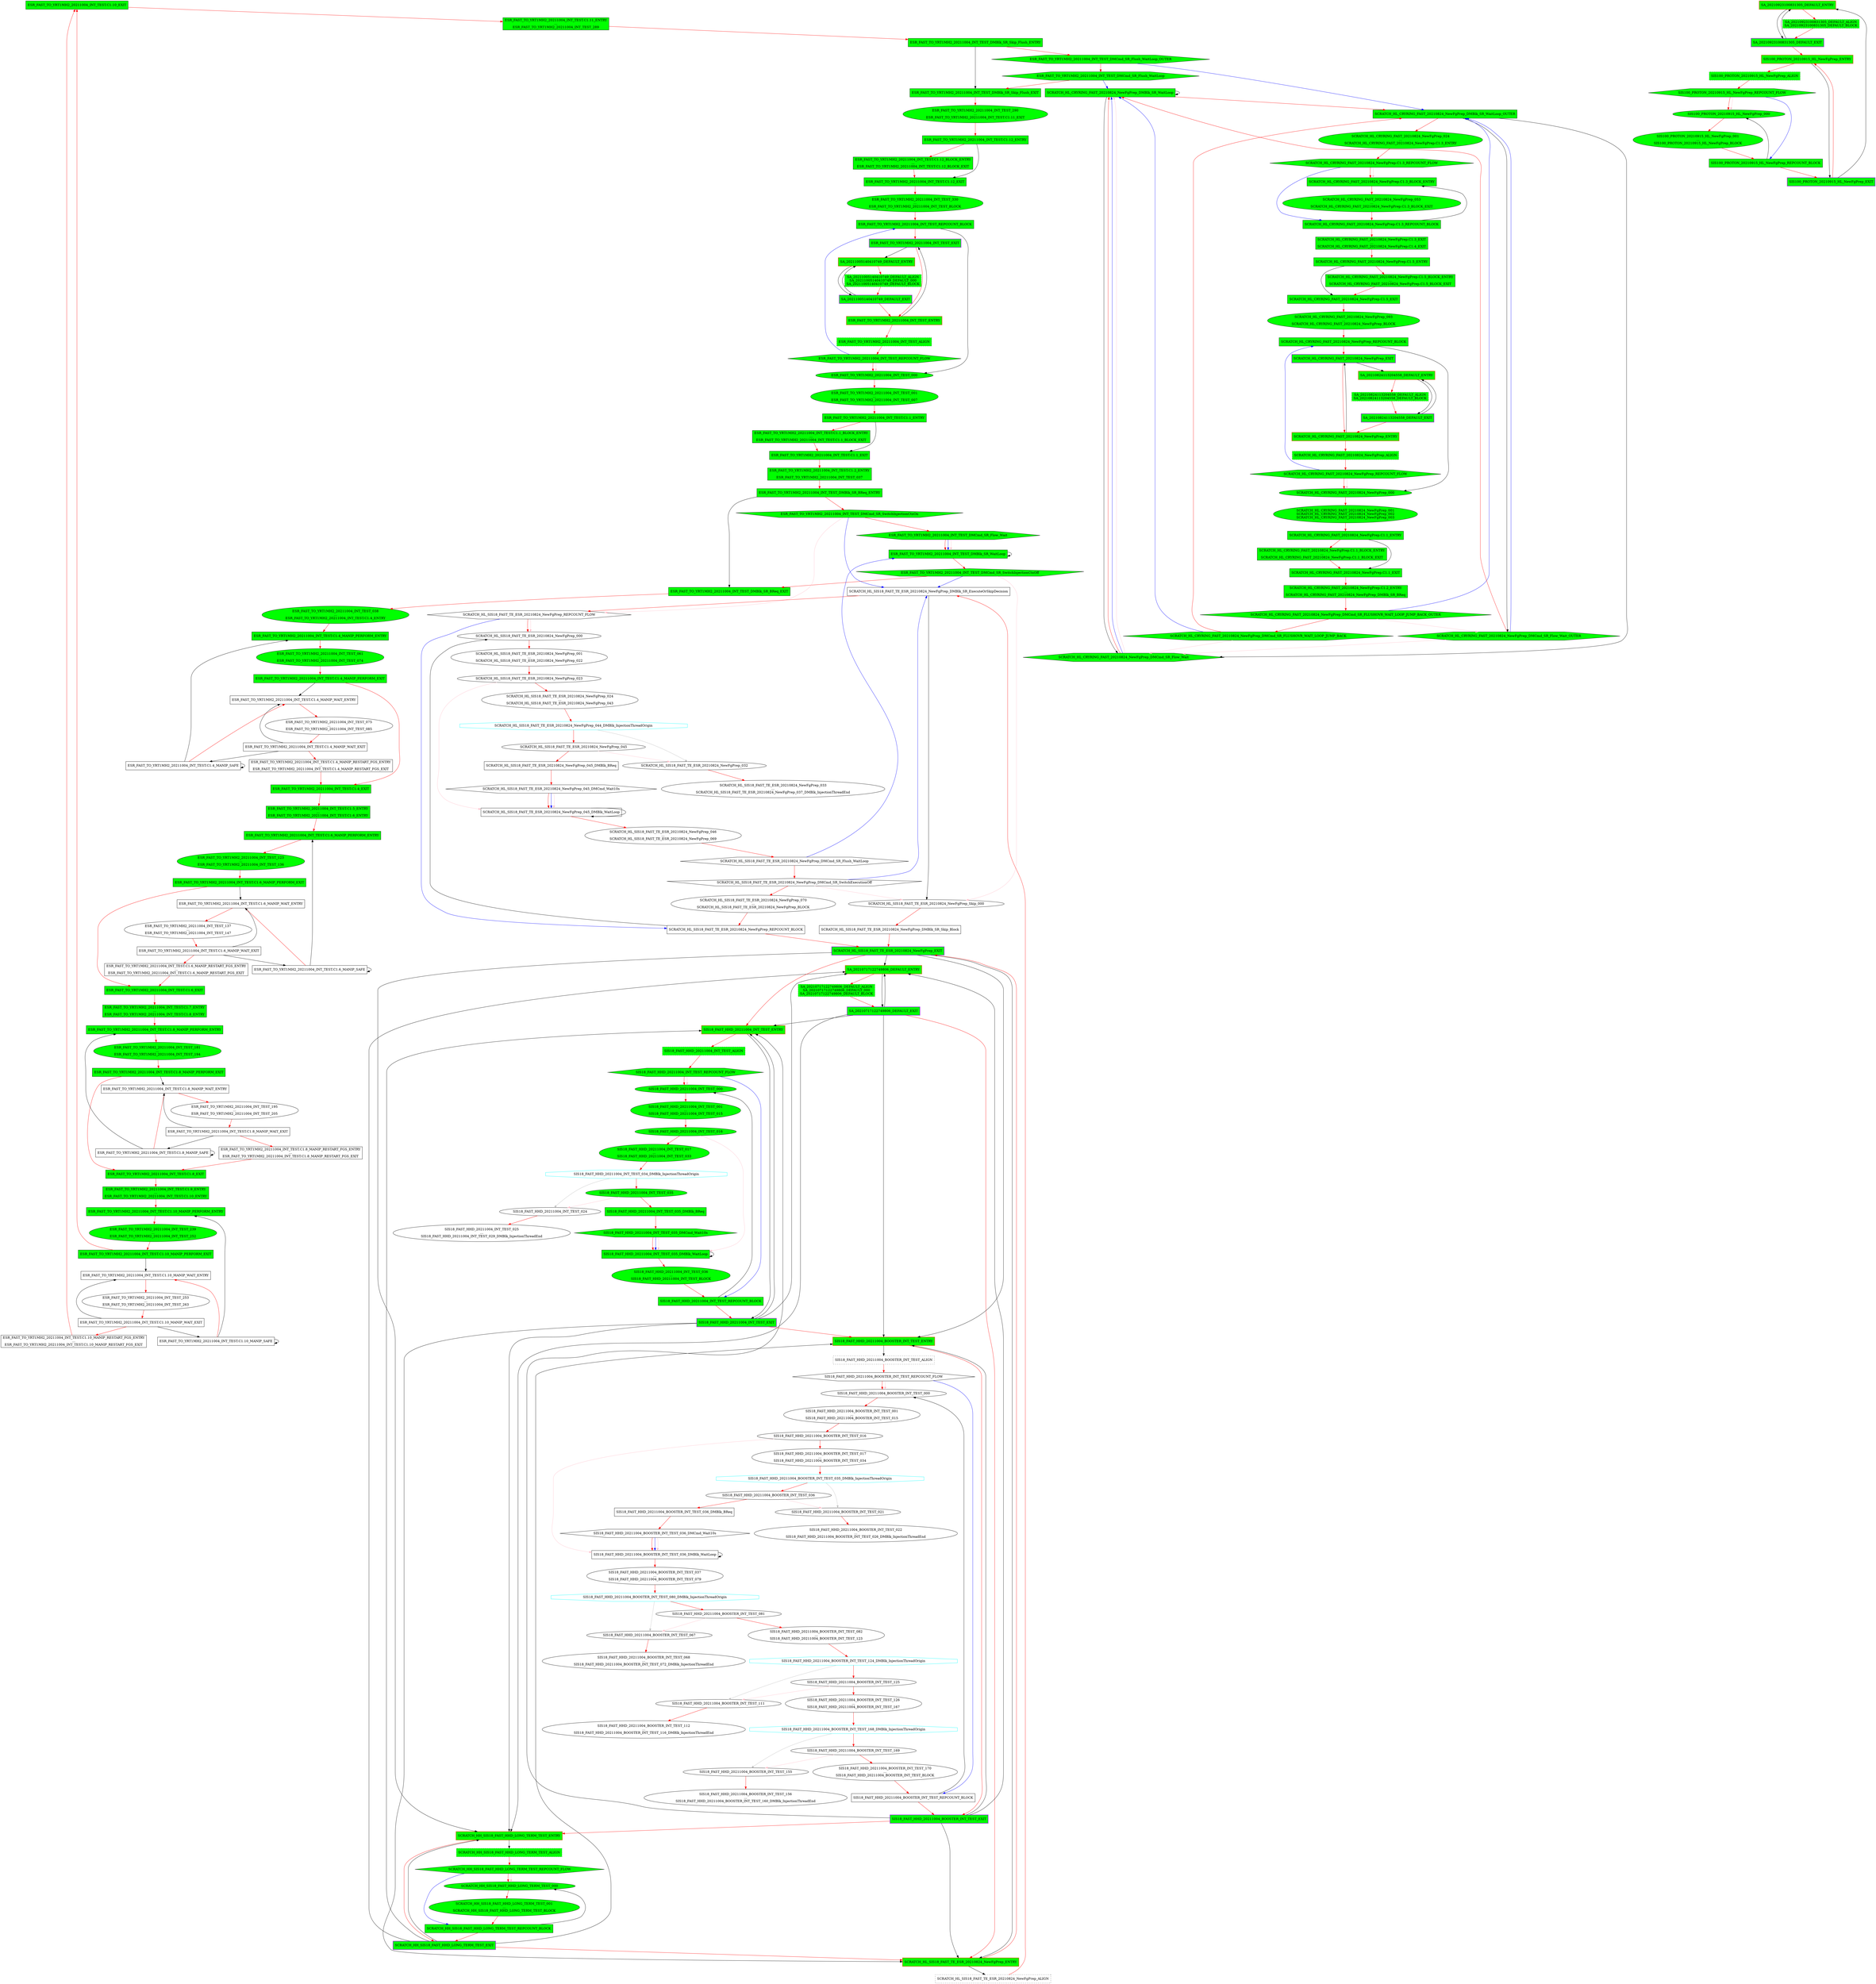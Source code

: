 digraph G {
graph [
name="-compact"
]
"ESR_FAST_TO_YRT1MH2_20211004_INT_TEST.C1.10_EXIT" [beamproc=undefined, bpentry=false, bpexit=false, color=black, fillcolor=green, patentry=false, patexit=false, pattern=ESR_FAST_TO_YRT1MH2_20211004_INT_TEST, qhi=false, qil=false, qlo=false, shape=rectangle, style=filled, tperiod=10000, type=block];
"ESR_FAST_TO_YRT1MH2_20211004_INT_TEST.C1.10_MANIP_PERFORM_ENTRY" [beamproc=undefined, bpentry=false, bpexit=false, color=black, fillcolor=green, patentry=false, patexit=false, pattern=ESR_FAST_TO_YRT1MH2_20211004_INT_TEST, qhi=false, qil=false, qlo=false, shape=rectangle, style=filled, tperiod=10000, type=block];
"ESR_FAST_TO_YRT1MH2_20211004_INT_TEST.C1.10_MANIP_PERFORM_EXIT" [beamproc=undefined, bpentry=false, bpexit=false, color=black, fillcolor=green, patentry=false, patexit=false, pattern=ESR_FAST_TO_YRT1MH2_20211004_INT_TEST, qhi=false, qil=false, qlo=true, shape=rectangle, style=filled, tperiod=318000000, type=block];
"ESR_FAST_TO_YRT1MH2_20211004_INT_TEST.C1.10_MANIP_SAFE" [beamproc=undefined, bpentry=false, bpexit=false, color=black, fillcolor=white, patentry=false, patexit=false, pattern=ESR_FAST_TO_YRT1MH2_20211004_INT_TEST, qhi=false, qil=false, qlo=true, shape=rectangle, style=filled, tperiod=10000000, type=block];
"ESR_FAST_TO_YRT1MH2_20211004_INT_TEST.C1.10_MANIP_WAIT_ENTRY" [beamproc=undefined, bpentry=false, bpexit=false, color=black, fillcolor=white, patentry=false, patexit=false, pattern=ESR_FAST_TO_YRT1MH2_20211004_INT_TEST, qhi=false, qil=false, qlo=false, shape=rectangle, style=filled, tperiod=10000, type=block];
"ESR_FAST_TO_YRT1MH2_20211004_INT_TEST.C1.10_MANIP_WAIT_EXIT" [beamproc=undefined, bpentry=false, bpexit=false, color=black, fillcolor=white, patentry=false, patexit=false, pattern=ESR_FAST_TO_YRT1MH2_20211004_INT_TEST, qhi=false, qil=false, qlo=true, shape=rectangle, style=filled, tperiod=196000000, type=block];
"ESR_FAST_TO_YRT1MH2_20211004_INT_TEST.C1.12_ENTRY" [beamproc=undefined, bpentry=false, bpexit=false, color=black, fillcolor=green, patentry=false, patexit=false, pattern=ESR_FAST_TO_YRT1MH2_20211004_INT_TEST, qhi=false, qil=false, qlo=true, shape=rectangle, style=filled, tperiod=10000, type=block];
"ESR_FAST_TO_YRT1MH2_20211004_INT_TEST.C1.12_EXIT" [beamproc=undefined, bpentry=false, bpexit=false, color=black, fillcolor=green, patentry=false, patexit=false, pattern=ESR_FAST_TO_YRT1MH2_20211004_INT_TEST, qhi=false, qil=false, qlo=false, shape=rectangle, style=filled, tperiod=10000, type=block];
"ESR_FAST_TO_YRT1MH2_20211004_INT_TEST.C1.1_ENTRY" [beamproc=undefined, bpentry=false, bpexit=false, color=black, fillcolor=green, patentry=false, patexit=false, pattern=ESR_FAST_TO_YRT1MH2_20211004_INT_TEST, qhi=false, qil=false, qlo=true, shape=rectangle, style=filled, tperiod=20000000, type=block];
"ESR_FAST_TO_YRT1MH2_20211004_INT_TEST.C1.1_EXIT" [beamproc=undefined, bpentry=false, bpexit=false, color=black, fillcolor=green, patentry=false, patexit=false, pattern=ESR_FAST_TO_YRT1MH2_20211004_INT_TEST, qhi=false, qil=false, qlo=false, shape=rectangle, style=filled, tperiod=10000, type=block];
"ESR_FAST_TO_YRT1MH2_20211004_INT_TEST.C1.4_EXIT" [beamproc=undefined, bpentry=false, bpexit=false, color=black, fillcolor=green, patentry=false, patexit=false, pattern=ESR_FAST_TO_YRT1MH2_20211004_INT_TEST, qhi=false, qil=false, qlo=false, shape=rectangle, style=filled, tperiod=10000, type=block];
"ESR_FAST_TO_YRT1MH2_20211004_INT_TEST.C1.4_MANIP_PERFORM_ENTRY" [beamproc=undefined, bpentry=false, bpexit=false, color=black, fillcolor=green, patentry=false, patexit=false, pattern=ESR_FAST_TO_YRT1MH2_20211004_INT_TEST, qhi=false, qil=false, qlo=false, shape=rectangle, style=filled, tperiod=10000, type=block];
"ESR_FAST_TO_YRT1MH2_20211004_INT_TEST.C1.4_MANIP_PERFORM_EXIT" [beamproc=undefined, bpentry=false, bpexit=false, color=black, fillcolor=green, patentry=false, patexit=false, pattern=ESR_FAST_TO_YRT1MH2_20211004_INT_TEST, qhi=false, qil=false, qlo=true, shape=rectangle, style=filled, tperiod=318000000, type=block];
"ESR_FAST_TO_YRT1MH2_20211004_INT_TEST.C1.4_MANIP_SAFE" [beamproc=undefined, bpentry=false, bpexit=false, color=black, fillcolor=white, patentry=false, patexit=false, pattern=ESR_FAST_TO_YRT1MH2_20211004_INT_TEST, qhi=false, qil=false, qlo=true, shape=rectangle, style=filled, tperiod=10000000, type=block];
"ESR_FAST_TO_YRT1MH2_20211004_INT_TEST.C1.4_MANIP_WAIT_ENTRY" [beamproc=undefined, bpentry=false, bpexit=false, color=black, fillcolor=white, patentry=false, patexit=false, pattern=ESR_FAST_TO_YRT1MH2_20211004_INT_TEST, qhi=false, qil=false, qlo=false, shape=rectangle, style=filled, tperiod=10000, type=block];
"ESR_FAST_TO_YRT1MH2_20211004_INT_TEST.C1.4_MANIP_WAIT_EXIT" [beamproc=undefined, bpentry=false, bpexit=false, color=black, fillcolor=white, patentry=false, patexit=false, pattern=ESR_FAST_TO_YRT1MH2_20211004_INT_TEST, qhi=false, qil=false, qlo=true, shape=rectangle, style=filled, tperiod=196000000, type=block];
"ESR_FAST_TO_YRT1MH2_20211004_INT_TEST.C1.6_EXIT" [beamproc=undefined, bpentry=false, bpexit=false, color=black, fillcolor=green, patentry=false, patexit=false, pattern=ESR_FAST_TO_YRT1MH2_20211004_INT_TEST, qhi=false, qil=false, qlo=false, shape=rectangle, style=filled, tperiod=10000, type=block];
"ESR_FAST_TO_YRT1MH2_20211004_INT_TEST.C1.6_MANIP_PERFORM_ENTRY" [beamproc=undefined, bpentry=false, bpexit=false, color=black, fillcolor=green, patentry=false, patexit=false, pattern=ESR_FAST_TO_YRT1MH2_20211004_INT_TEST, qhi=false, qil=false, qlo=false, shape=rectangle, style=filled, tperiod=10000, type=block];
"ESR_FAST_TO_YRT1MH2_20211004_INT_TEST.C1.6_MANIP_PERFORM_EXIT" [beamproc=undefined, bpentry=false, bpexit=false, color=black, fillcolor=green, patentry=false, patexit=false, pattern=ESR_FAST_TO_YRT1MH2_20211004_INT_TEST, qhi=false, qil=false, qlo=true, shape=rectangle, style=filled, tperiod=318000000, type=block];
"ESR_FAST_TO_YRT1MH2_20211004_INT_TEST.C1.6_MANIP_SAFE" [beamproc=undefined, bpentry=false, bpexit=false, color=black, fillcolor=white, patentry=false, patexit=false, pattern=ESR_FAST_TO_YRT1MH2_20211004_INT_TEST, qhi=false, qil=false, qlo=true, shape=rectangle, style=filled, tperiod=10000000, type=block];
"ESR_FAST_TO_YRT1MH2_20211004_INT_TEST.C1.6_MANIP_WAIT_ENTRY" [beamproc=undefined, bpentry=false, bpexit=false, color=black, fillcolor=white, patentry=false, patexit=false, pattern=ESR_FAST_TO_YRT1MH2_20211004_INT_TEST, qhi=false, qil=false, qlo=false, shape=rectangle, style=filled, tperiod=10000, type=block];
"ESR_FAST_TO_YRT1MH2_20211004_INT_TEST.C1.6_MANIP_WAIT_EXIT" [beamproc=undefined, bpentry=false, bpexit=false, color=black, fillcolor=white, patentry=false, patexit=false, pattern=ESR_FAST_TO_YRT1MH2_20211004_INT_TEST, qhi=false, qil=false, qlo=true, shape=rectangle, style=filled, tperiod=196000000, type=block];
"ESR_FAST_TO_YRT1MH2_20211004_INT_TEST.C1.8_EXIT" [beamproc=undefined, bpentry=false, bpexit=false, color=black, fillcolor=green, patentry=false, patexit=false, pattern=ESR_FAST_TO_YRT1MH2_20211004_INT_TEST, qhi=false, qil=false, qlo=false, shape=rectangle, style=filled, tperiod=10000, type=block];
"ESR_FAST_TO_YRT1MH2_20211004_INT_TEST.C1.8_MANIP_PERFORM_ENTRY" [beamproc=undefined, bpentry=false, bpexit=false, color=black, fillcolor=green, patentry=false, patexit=false, pattern=ESR_FAST_TO_YRT1MH2_20211004_INT_TEST, qhi=false, qil=false, qlo=false, shape=rectangle, style=filled, tperiod=10000, type=block];
"ESR_FAST_TO_YRT1MH2_20211004_INT_TEST.C1.8_MANIP_PERFORM_EXIT" [beamproc=undefined, bpentry=false, bpexit=false, color=black, fillcolor=green, patentry=false, patexit=false, pattern=ESR_FAST_TO_YRT1MH2_20211004_INT_TEST, qhi=false, qil=false, qlo=true, shape=rectangle, style=filled, tperiod=318000000, type=block];
"ESR_FAST_TO_YRT1MH2_20211004_INT_TEST.C1.8_MANIP_SAFE" [beamproc=undefined, bpentry=false, bpexit=false, color=black, fillcolor=white, patentry=false, patexit=false, pattern=ESR_FAST_TO_YRT1MH2_20211004_INT_TEST, qhi=false, qil=false, qlo=true, shape=rectangle, style=filled, tperiod=10000000, type=block];
"ESR_FAST_TO_YRT1MH2_20211004_INT_TEST.C1.8_MANIP_WAIT_ENTRY" [beamproc=undefined, bpentry=false, bpexit=false, color=black, fillcolor=white, patentry=false, patexit=false, pattern=ESR_FAST_TO_YRT1MH2_20211004_INT_TEST, qhi=false, qil=false, qlo=false, shape=rectangle, style=filled, tperiod=10000, type=block];
"ESR_FAST_TO_YRT1MH2_20211004_INT_TEST.C1.8_MANIP_WAIT_EXIT" [beamproc=undefined, bpentry=false, bpexit=false, color=black, fillcolor=white, patentry=false, patexit=false, pattern=ESR_FAST_TO_YRT1MH2_20211004_INT_TEST, qhi=false, qil=false, qlo=true, shape=rectangle, style=filled, tperiod=196000000, type=block];
ESR_FAST_TO_YRT1MH2_20211004_INT_TEST_000 [beamin=0, beamproc=undefined, bpcstart=0, bpentry=false, bpexit=false, bpid=31, color=black, evtno=255, fid=1, fillcolor=green, gid=340, id="0x11540ff000c007c0", par="0x00000c0000000000", patentry=false, patexit=false, pattern=ESR_FAST_TO_YRT1MH2_20211004_INT_TEST, reqnobeam=0, shape=oval, sid=12, style=filled, tef=0, toffs=0, type=tmsg, vacc=0];
ESR_FAST_TO_YRT1MH2_20211004_INT_TEST_ALIGN [beamproc=undefined, bpentry=false, bpexit=false, color=black, fillcolor=green, patentry=false, patexit=false, pattern=ESR_FAST_TO_YRT1MH2_20211004_INT_TEST, qhi=false, qil=false, qlo=false, shape=rectangle, style="dotted, filled", tperiod=10000, type=blockalign];
ESR_FAST_TO_YRT1MH2_20211004_INT_TEST_DMBlk_SR_BReq_ENTRY [beamproc=undefined, bpentry=false, bpexit=false, color=black, fillcolor=green, patentry=false, patexit=false, pattern=ESR_FAST_TO_YRT1MH2_20211004_INT_TEST, qhi=false, qil=false, qlo=true, shape=rectangle, style=filled, tperiod=336020000, type=block];
ESR_FAST_TO_YRT1MH2_20211004_INT_TEST_DMBlk_SR_BReq_EXIT [beamproc=undefined, bpentry=false, bpexit=false, color=black, fillcolor=green, patentry=false, patexit=false, pattern=ESR_FAST_TO_YRT1MH2_20211004_INT_TEST, qhi=false, qil=false, qlo=false, shape=rectangle, style=filled, tperiod=10000, type=block];
ESR_FAST_TO_YRT1MH2_20211004_INT_TEST_DMBlk_SR_Skip_Flush_ENTRY [beamproc=undefined, bpentry=false, bpexit=false, color=black, fillcolor=green, patentry=false, patexit=false, pattern=ESR_FAST_TO_YRT1MH2_20211004_INT_TEST, qhi=false, qil=false, qlo=true, shape=rectangle, style=filled, tperiod=1247000000, type=block];
ESR_FAST_TO_YRT1MH2_20211004_INT_TEST_DMBlk_SR_Skip_Flush_EXIT [beamproc=undefined, bpentry=false, bpexit=false, color=black, fillcolor=green, patentry=false, patexit=false, pattern=ESR_FAST_TO_YRT1MH2_20211004_INT_TEST, qhi=false, qil=false, qlo=false, shape=rectangle, style=filled, tperiod=10000, type=block];
ESR_FAST_TO_YRT1MH2_20211004_INT_TEST_DMBlk_SR_WaitLoop [beamproc=undefined, bpentry=false, bpexit=false, color=black, fillcolor=green, patentry=false, patexit=false, pattern=ESR_FAST_TO_YRT1MH2_20211004_INT_TEST, qhi=true, qil=true, qlo=true, shape=rectangle, style=filled, tperiod=100000, type=block];
ESR_FAST_TO_YRT1MH2_20211004_INT_TEST_DMCmd_SR_Flow_Wait [beamproc=undefined, bpentry=false, bpexit=false, color=black, fillcolor=green, patentry=false, patexit=false, pattern=ESR_FAST_TO_YRT1MH2_20211004_INT_TEST, prio=0, shape=hexagon, style=filled, toffs=0, tvalid=0, type=flow];
ESR_FAST_TO_YRT1MH2_20211004_INT_TEST_DMCmd_SR_Flush_WaitLoop [beamproc=undefined, bpentry=false, bpexit=false, color=black, fillcolor=green, patentry=false, patexit=false, pattern=ESR_FAST_TO_YRT1MH2_20211004_INT_TEST, prio=1, qhi=false, qil=false, qlo=true, shape=hexagon, style=filled, toffs=0, tvalid=0, type=flush];
ESR_FAST_TO_YRT1MH2_20211004_INT_TEST_DMCmd_SR_Flush_WaitLoop_OUTER [beamproc=undefined, bpentry=false, bpexit=false, color=black, fillcolor=green, patentry=false, patexit=false, pattern=ESR_FAST_TO_YRT1MH2_20211004_INT_TEST, prio=1, qhi=false, qil=false, qlo=true, shape=hexagon, style=filled, toffs=0, tvalid=0, type=flush];
ESR_FAST_TO_YRT1MH2_20211004_INT_TEST_DMCmd_SR_SwitchInjectionCtxOff [beamproc=undefined, bpentry=false, bpexit=false, color=black, fillcolor=green, patentry=false, patexit=false, pattern=ESR_FAST_TO_YRT1MH2_20211004_INT_TEST, shape=pentagon, style=filled, toffs=0, type=switch];
ESR_FAST_TO_YRT1MH2_20211004_INT_TEST_DMCmd_SR_SwitchInjectionCtxOn [beamproc=undefined, bpentry=false, bpexit=false, color=black, fillcolor=green, patentry=false, patexit=false, pattern=ESR_FAST_TO_YRT1MH2_20211004_INT_TEST, shape=pentagon, style=filled, toffs=0, type=switch];
ESR_FAST_TO_YRT1MH2_20211004_INT_TEST_ENTRY [beamproc=undefined, bpentry=false, bpexit=false, color=darkorange3, fillcolor=green, patentry=true, patexit=false, pattern=ESR_FAST_TO_YRT1MH2_20211004_INT_TEST, penwidth=2, qhi=false, qil=false, qlo=true, shape=rectangle, style=filled, tperiod=10000, type=block];
ESR_FAST_TO_YRT1MH2_20211004_INT_TEST_EXIT [beamproc=undefined, bpentry=false, bpexit=false, color=purple, fillcolor=green, patentry=false, patexit=true, pattern=ESR_FAST_TO_YRT1MH2_20211004_INT_TEST, penwidth=2, qhi=false, qil=false, qlo=true, shape=rectangle, style=filled, tperiod=10000, type=block];
ESR_FAST_TO_YRT1MH2_20211004_INT_TEST_REPCOUNT_BLOCK [beamproc=undefined, bpentry=false, bpexit=false, color=black, fillcolor=green, patentry=false, patexit=false, pattern=ESR_FAST_TO_YRT1MH2_20211004_INT_TEST, qhi=false, qil=false, qlo=true, shape=rectangle, style=filled, tperiod=10000, type=block];
ESR_FAST_TO_YRT1MH2_20211004_INT_TEST_REPCOUNT_FLOW [beamproc=undefined, bpentry=false, bpexit=false, color=black, fillcolor=green, patentry=false, patexit=false, pattern=ESR_FAST_TO_YRT1MH2_20211004_INT_TEST, prio=0, shape=hexagon, style=filled, toffs=0, tvalid=0, type=flow];
SA_20210717122749806_DEFAULT_ENTRY [beamproc=undefined, bpentry=false, bpexit=false, color=darkorange3, fillcolor=green, patentry=true, patexit=false, pattern=SA_20210717122749806_DEFAULT, penwidth=2, qhi=false, qil=false, qlo=true, shape=rectangle, style=filled, tperiod=10000, type=block];
SA_20210717122749806_DEFAULT_EXIT [beamproc=undefined, bpentry=false, bpexit=false, color=purple, fillcolor=green, patentry=false, patexit=true, pattern=SA_20210717122749806_DEFAULT, penwidth=2, qhi=false, qil=false, qlo=true, shape=rectangle, style=filled, tperiod=10000, type=block];
SA_20210824113204558_DEFAULT_ENTRY [beamproc=undefined, bpentry=false, bpexit=false, color=darkorange3, fillcolor=green, patentry=true, patexit=false, pattern=SA_20210824113204558_DEFAULT, penwidth=2, qhi=false, qil=false, qlo=true, shape=rectangle, style=filled, tperiod=10000, type=block];
SA_20210824113204558_DEFAULT_EXIT [beamproc=undefined, bpentry=false, bpexit=false, color=purple, fillcolor=green, patentry=false, patexit=true, pattern=SA_20210824113204558_DEFAULT, penwidth=2, qhi=false, qil=false, qlo=true, shape=rectangle, style=filled, tperiod=10000, type=block];
SA_20210923100831305_DEFAULT_ENTRY [beamproc=undefined, bpentry=false, bpexit=false, color=darkorange3, fillcolor=green, patentry=true, patexit=false, pattern=SA_20210923100831305_DEFAULT, penwidth=2, qhi=false, qil=false, qlo=true, shape=rectangle, style=filled, tperiod=10000, type=block];
SA_20210923100831305_DEFAULT_EXIT [beamproc=undefined, bpentry=false, bpexit=false, color=purple, fillcolor=green, patentry=false, patexit=true, pattern=SA_20210923100831305_DEFAULT, penwidth=2, qhi=false, qil=false, qlo=true, shape=rectangle, style=filled, tperiod=10000, type=block];
SA_20211005140410749_DEFAULT_ENTRY [beamproc=undefined, bpentry=false, bpexit=false, color=darkorange3, fillcolor=green, patentry=true, patexit=false, pattern=SA_20211005140410749_DEFAULT, penwidth=2, qhi=false, qil=false, qlo=true, shape=rectangle, style=filled, tperiod=10000, type=block];
SA_20211005140410749_DEFAULT_EXIT [beamproc=undefined, bpentry=false, bpexit=false, color=purple, fillcolor=green, patentry=false, patexit=true, pattern=SA_20211005140410749_DEFAULT, penwidth=2, qhi=false, qil=false, qlo=true, shape=rectangle, style=filled, tperiod=10000, type=block];
SCRATCH_HH_SIS18_FAST_HHD_LONG_TERM_TEST_000 [beamin=0, beamproc=undefined, bpcstart=0, bpentry=false, bpexit=false, bpid=47, color=black, evtno=255, fid=1, fillcolor=green, gid=300, id="0x112c0ff000900bc0", par="0x00001c0000000000", patentry=false, patexit=false, pattern=SCRATCH_HH_SIS18_FAST_HHD_LONG_TERM_TEST, reqnobeam=0, shape=oval, sid=9, style=filled, tef=0, toffs=0, type=tmsg, vacc=0];
SCRATCH_HH_SIS18_FAST_HHD_LONG_TERM_TEST_ALIGN [beamproc=undefined, bpentry=false, bpexit=false, color=black, fillcolor=green, patentry=false, patexit=false, pattern=SCRATCH_HH_SIS18_FAST_HHD_LONG_TERM_TEST, qhi=false, qil=false, qlo=false, shape=rectangle, style="dotted, filled", tperiod=10000, type=blockalign];
SCRATCH_HH_SIS18_FAST_HHD_LONG_TERM_TEST_ENTRY [beamproc=undefined, bpentry=false, bpexit=false, color=darkorange3, fillcolor=green, patentry=true, patexit=false, pattern=SCRATCH_HH_SIS18_FAST_HHD_LONG_TERM_TEST, penwidth=2, qhi=false, qil=false, qlo=true, shape=rectangle, style=filled, tperiod=10000, type=block];
SCRATCH_HH_SIS18_FAST_HHD_LONG_TERM_TEST_EXIT [beamproc=undefined, bpentry=false, bpexit=false, color=purple, fillcolor=green, patentry=false, patexit=true, pattern=SCRATCH_HH_SIS18_FAST_HHD_LONG_TERM_TEST, penwidth=2, qhi=false, qil=false, qlo=true, shape=rectangle, style=filled, tperiod=10000, type=block];
SCRATCH_HH_SIS18_FAST_HHD_LONG_TERM_TEST_REPCOUNT_BLOCK [beamproc=undefined, bpentry=false, bpexit=false, color=black, fillcolor=green, patentry=false, patexit=false, pattern=SCRATCH_HH_SIS18_FAST_HHD_LONG_TERM_TEST, qhi=false, qil=false, qlo=true, shape=rectangle, style=filled, tperiod=10000, type=block];
SCRATCH_HH_SIS18_FAST_HHD_LONG_TERM_TEST_REPCOUNT_FLOW [beamproc=undefined, bpentry=false, bpexit=false, color=black, fillcolor=green, patentry=false, patexit=false, pattern=SCRATCH_HH_SIS18_FAST_HHD_LONG_TERM_TEST, prio=0, shape=hexagon, style=filled, toffs=0, tvalid=0, type=flow];
"SCRATCH_HL_CRYRING_FAST_20210824_NewFgPrep.C1.1_ENTRY" [beamproc=undefined, bpentry=false, bpexit=false, color=black, fillcolor=green, patentry=false, patexit=false, pattern=SCRATCH_HL_CRYRING_FAST_20210824_NewFgPrep, qhi=false, qil=false, qlo=true, shape=rectangle, style=filled, tperiod=20000000, type=block];
"SCRATCH_HL_CRYRING_FAST_20210824_NewFgPrep.C1.1_EXIT" [beamproc=undefined, bpentry=false, bpexit=false, color=black, fillcolor=green, patentry=false, patexit=false, pattern=SCRATCH_HL_CRYRING_FAST_20210824_NewFgPrep, qhi=false, qil=false, qlo=false, shape=rectangle, style=filled, tperiod=10000, type=block];
"SCRATCH_HL_CRYRING_FAST_20210824_NewFgPrep.C1.3_BLOCK_ENTRY" [beamproc=undefined, bpentry=false, bpexit=false, color=black, fillcolor=green, patentry=false, patexit=false, pattern=SCRATCH_HL_CRYRING_FAST_20210824_NewFgPrep, qhi=false, qil=false, qlo=false, shape=rectangle, style=filled, tperiod=10000, type=block];
"SCRATCH_HL_CRYRING_FAST_20210824_NewFgPrep.C1.3_REPCOUNT_BLOCK" [beamproc=undefined, bpentry=false, bpexit=false, color=black, fillcolor=green, patentry=false, patexit=false, pattern=SCRATCH_HL_CRYRING_FAST_20210824_NewFgPrep, qhi=false, qil=false, qlo=true, shape=rectangle, style=filled, tperiod=10000, type=block];
"SCRATCH_HL_CRYRING_FAST_20210824_NewFgPrep.C1.3_REPCOUNT_FLOW" [beamproc=undefined, bpentry=false, bpexit=false, color=black, fillcolor=green, patentry=false, patexit=false, pattern=SCRATCH_HL_CRYRING_FAST_20210824_NewFgPrep, prio=0, shape=hexagon, style=filled, toffs=0, tvalid=0, type=flow];
"SCRATCH_HL_CRYRING_FAST_20210824_NewFgPrep.C1.5_ENTRY" [beamproc=undefined, bpentry=false, bpexit=false, color=black, fillcolor=green, patentry=false, patexit=false, pattern=SCRATCH_HL_CRYRING_FAST_20210824_NewFgPrep, qhi=false, qil=false, qlo=true, shape=rectangle, style=filled, tperiod=10000, type=block];
"SCRATCH_HL_CRYRING_FAST_20210824_NewFgPrep.C1.5_EXIT" [beamproc=undefined, bpentry=false, bpexit=false, color=black, fillcolor=green, patentry=false, patexit=false, pattern=SCRATCH_HL_CRYRING_FAST_20210824_NewFgPrep, qhi=false, qil=false, qlo=false, shape=rectangle, style=filled, tperiod=10000, type=block];
SCRATCH_HL_CRYRING_FAST_20210824_NewFgPrep_000 [beamin=0, beamproc=undefined, bpcstart=0, bpentry=false, bpexit=false, bpid=7, color=black, evtno=259, fid=1, fillcolor=green, gid=203, id="0x10cb1030005001c0", par="0x0000080000000000", patentry=false, patexit=false, pattern=SCRATCH_HL_CRYRING_FAST_20210824_NewFgPrep, reqnobeam=0, shape=oval, sid=5, style=filled, tef=0, toffs=0, type=tmsg, vacc=0];
SCRATCH_HL_CRYRING_FAST_20210824_NewFgPrep_ALIGN [beamproc=undefined, bpentry=false, bpexit=false, color=black, fillcolor=green, patentry=false, patexit=false, pattern=SCRATCH_HL_CRYRING_FAST_20210824_NewFgPrep, qhi=false, qil=false, qlo=false, shape=rectangle, style="dotted, filled", tperiod=10000, type=blockalign];
SCRATCH_HL_CRYRING_FAST_20210824_NewFgPrep_DMBlk_SR_WaitLoop [beamproc=undefined, bpentry=false, bpexit=false, color=black, fillcolor=green, patentry=false, patexit=false, pattern=SCRATCH_HL_CRYRING_FAST_20210824_NewFgPrep, qhi=true, qil=true, qlo=true, shape=rectangle, style=filled, tperiod=10000, type=block];
SCRATCH_HL_CRYRING_FAST_20210824_NewFgPrep_DMBlk_SR_WaitLoop_OUTER [beamproc=undefined, bpentry=false, bpexit=false, color=black, fillcolor=green, patentry=false, patexit=false, pattern=SCRATCH_HL_CRYRING_FAST_20210824_NewFgPrep, qhi=true, qil=true, qlo=true, shape=rectangle, style=filled, tperiod=10000, type=block];
SCRATCH_HL_CRYRING_FAST_20210824_NewFgPrep_DMCmd_SR_FLUSHOVR_WAIT_LOOP_JUMP_BACK [beamproc=undefined, bpentry=false, bpexit=false, color=black, fillcolor=green, patentry=false, patexit=false, pattern=SCRATCH_HL_CRYRING_FAST_20210824_NewFgPrep, prio=2, qhi=true, qil=false, qlo=true, shape=hexagon, style=filled, toffs=0, tvalid=0, type=flush];
SCRATCH_HL_CRYRING_FAST_20210824_NewFgPrep_DMCmd_SR_FLUSHOVR_WAIT_LOOP_JUMP_BACK_OUTER [beamproc=undefined, bpentry=false, bpexit=false, color=black, fillcolor=green, patentry=false, patexit=false, pattern=SCRATCH_HL_CRYRING_FAST_20210824_NewFgPrep, prio=2, qhi=true, qil=false, qlo=true, shape=hexagon, style=filled, toffs=0, tvalid=0, type=flush];
SCRATCH_HL_CRYRING_FAST_20210824_NewFgPrep_DMCmd_SR_Flow_Wait [beamproc=undefined, bpentry=false, bpexit=false, color=black, fillcolor=green, patentry=false, patexit=false, pattern=SCRATCH_HL_CRYRING_FAST_20210824_NewFgPrep, prio=0, shape=hexagon, style=filled, toffs=0, tvalid=0, type=flow];
SCRATCH_HL_CRYRING_FAST_20210824_NewFgPrep_DMCmd_SR_Flow_Wait_OUTER [beamproc=undefined, bpentry=false, bpexit=false, color=black, fillcolor=green, patentry=false, patexit=false, pattern=SCRATCH_HL_CRYRING_FAST_20210824_NewFgPrep, prio=0, shape=hexagon, style=filled, toffs=0, tvalid=0, type=flow];
SCRATCH_HL_CRYRING_FAST_20210824_NewFgPrep_ENTRY [beamproc=undefined, bpentry=false, bpexit=false, color=darkorange3, fillcolor=green, patentry=true, patexit=false, pattern=SCRATCH_HL_CRYRING_FAST_20210824_NewFgPrep, penwidth=2, qhi=false, qil=false, qlo=true, shape=rectangle, style=filled, tperiod=10000, type=block];
SCRATCH_HL_CRYRING_FAST_20210824_NewFgPrep_EXIT [beamproc=undefined, bpentry=false, bpexit=false, color=purple, fillcolor=green, patentry=false, patexit=true, pattern=SCRATCH_HL_CRYRING_FAST_20210824_NewFgPrep, penwidth=2, qhi=false, qil=false, qlo=true, shape=rectangle, style=filled, tperiod=10000, type=block];
SCRATCH_HL_CRYRING_FAST_20210824_NewFgPrep_REPCOUNT_BLOCK [beamproc=undefined, bpentry=false, bpexit=false, color=black, fillcolor=green, patentry=false, patexit=false, pattern=SCRATCH_HL_CRYRING_FAST_20210824_NewFgPrep, qhi=false, qil=false, qlo=true, shape=rectangle, style=filled, tperiod=10000, type=block];
SCRATCH_HL_CRYRING_FAST_20210824_NewFgPrep_REPCOUNT_FLOW [beamproc=undefined, bpentry=false, bpexit=false, color=black, fillcolor=green, patentry=false, patexit=false, pattern=SCRATCH_HL_CRYRING_FAST_20210824_NewFgPrep, prio=0, shape=hexagon, style=filled, toffs=0, tvalid=0, type=flow];
SCRATCH_HL_SIS18_FAST_TE_ESR_20210824_NewFgPrep_000 [beamin=0, beamproc=undefined, bpcstart=0, bpentry=false, bpexit=false, bpid=25, color=black, evtno=255, fid=1, fillcolor=white, gid=300, id="0x112c0ff000200640", par="0x0000100000000000", patentry=false, patexit=false, pattern=SCRATCH_HL_SIS18_FAST_TE_ESR_20210824_NewFgPrep, reqnobeam=0, shape=oval, sid=2, style=filled, tef=0, toffs=0, type=tmsg, vacc=0];
SCRATCH_HL_SIS18_FAST_TE_ESR_20210824_NewFgPrep_023 [beamin=0, beamproc=undefined, bpcstart=0, bpentry=false, bpexit=false, bpid=13, color=black, evtno=350, fid=1, fillcolor=white, gid=300, id="0x112c15e000200358", par="0x0000100004122610", patentry=false, patexit=false, pattern=SCRATCH_HL_SIS18_FAST_TE_ESR_20210824_NewFgPrep, reqnobeam=1, shape=oval, sid=2, style=filled, tef=1327790771, toffs=20000024, type=tmsg, vacc=8];
SCRATCH_HL_SIS18_FAST_TE_ESR_20210824_NewFgPrep_032 [beamin=1, beamproc=undefined, bpcstart=0, bpentry=false, bpexit=false, bpid=14, color=black, evtno=39, fid=1, fillcolor=white, gid=300, id="0x112c027800200380", par="0x0000100000000000", patentry=false, patexit=false, pattern=SCRATCH_HL_SIS18_FAST_TE_ESR_20210824_NewFgPrep, reqnobeam=0, shape=oval, sid=2, style=filled, tef=0, toffs=6639984, type=tmsg, vacc=0];
SCRATCH_HL_SIS18_FAST_TE_ESR_20210824_NewFgPrep_044_DMBlk_InjectionThreadOrigin [beamproc=undefined, bpentry=false, bpexit=false, color=cyan, fillcolor=white, patentry=false, patexit=false, pattern=SCRATCH_HL_SIS18_FAST_TE_ESR_20210824_NewFgPrep, shape=octagon, style=filled, toffs=8, type=origin];
SCRATCH_HL_SIS18_FAST_TE_ESR_20210824_NewFgPrep_045 [beamin=1, beamproc=undefined, bpcstart=0, bpentry=false, bpexit=false, bpid=14, color=black, evtno=352, fid=1, fillcolor=white, gid=300, id="0x112c160800200398", par="0x041222d000000001", patentry=false, patexit=false, pattern=SCRATCH_HL_SIS18_FAST_TE_ESR_20210824_NewFgPrep, reqnobeam=1, shape=oval, sid=2, style=filled, tef=737656106, toffs=16, type=tmsg, vacc=8];
SCRATCH_HL_SIS18_FAST_TE_ESR_20210824_NewFgPrep_045_DMBlk_BReq [beamproc=undefined, bpentry=false, bpexit=false, color=black, fillcolor=white, patentry=false, patexit=false, pattern=SCRATCH_HL_SIS18_FAST_TE_ESR_20210824_NewFgPrep, qhi=false, qil=false, qlo=false, shape=rectangle, style=filled, tperiod=10000, type=block];
SCRATCH_HL_SIS18_FAST_TE_ESR_20210824_NewFgPrep_045_DMBlk_WaitLoop [beamproc=undefined, bpentry=false, bpexit=false, color=black, fillcolor=white, patentry=false, patexit=false, pattern=SCRATCH_HL_SIS18_FAST_TE_ESR_20210824_NewFgPrep, qhi=true, qil=true, qlo=true, shape=rectangle, style=filled, tperiod=10000, type=block];
SCRATCH_HL_SIS18_FAST_TE_ESR_20210824_NewFgPrep_045_DMCmd_Wait10s [beamproc=undefined, bpentry=false, bpexit=false, color=black, fillcolor=white, patentry=false, patexit=false, pattern=SCRATCH_HL_SIS18_FAST_TE_ESR_20210824_NewFgPrep, prio=0, shape=hexagon, style=filled, toffs=0, tvalid=0, type=flow];
SCRATCH_HL_SIS18_FAST_TE_ESR_20210824_NewFgPrep_ALIGN [beamproc=undefined, bpentry=false, bpexit=false, color=black, fillcolor=white, patentry=false, patexit=false, pattern=SCRATCH_HL_SIS18_FAST_TE_ESR_20210824_NewFgPrep, qhi=false, qil=false, qlo=false, shape=rectangle, style="dotted, filled", tperiod=10000, type=blockalign];
SCRATCH_HL_SIS18_FAST_TE_ESR_20210824_NewFgPrep_DMBlk_SR_ExecuteOrSkipDecision [beamproc=undefined, bpentry=false, bpexit=false, color=black, fillcolor=white, patentry=false, patexit=false, pattern=SCRATCH_HL_SIS18_FAST_TE_ESR_20210824_NewFgPrep, qhi=false, qil=false, qlo=false, shape=rectangle, style=filled, tperiod=10000, type=block];
SCRATCH_HL_SIS18_FAST_TE_ESR_20210824_NewFgPrep_DMBlk_SR_Skip_Block [beamproc=undefined, bpentry=false, bpexit=false, color=black, fillcolor=white, patentry=false, patexit=false, pattern=SCRATCH_HL_SIS18_FAST_TE_ESR_20210824_NewFgPrep, qhi=false, qil=false, qlo=false, shape=rectangle, style=filled, tperiod=40000000, type=block];
SCRATCH_HL_SIS18_FAST_TE_ESR_20210824_NewFgPrep_DMCmd_SR_Flush_WaitLoop [beamproc=undefined, bpentry=false, bpexit=false, color=black, fillcolor=white, patentry=false, patexit=false, pattern=SCRATCH_HL_SIS18_FAST_TE_ESR_20210824_NewFgPrep, prio=1, qhi=false, qil=false, qlo=true, shape=hexagon, style=filled, toffs=399000000, tvalid=0, type=flush];
SCRATCH_HL_SIS18_FAST_TE_ESR_20210824_NewFgPrep_DMCmd_SR_SwitchExecutionOff [beamproc=undefined, bpentry=false, bpexit=false, color=black, fillcolor=white, patentry=false, patexit=false, pattern=SCRATCH_HL_SIS18_FAST_TE_ESR_20210824_NewFgPrep, shape=pentagon, style=filled, toffs=399000000, type=switch];
SCRATCH_HL_SIS18_FAST_TE_ESR_20210824_NewFgPrep_ENTRY [beamproc=undefined, bpentry=false, bpexit=false, color=darkorange3, fillcolor=green, patentry=true, patexit=false, pattern=SCRATCH_HL_SIS18_FAST_TE_ESR_20210824_NewFgPrep, penwidth=2, qhi=false, qil=false, qlo=true, shape=rectangle, style=filled, tperiod=10000, type=block];
SCRATCH_HL_SIS18_FAST_TE_ESR_20210824_NewFgPrep_EXIT [beamproc=undefined, bpentry=false, bpexit=false, color=purple, fillcolor=green, patentry=false, patexit=true, pattern=SCRATCH_HL_SIS18_FAST_TE_ESR_20210824_NewFgPrep, penwidth=2, qhi=false, qil=false, qlo=true, shape=rectangle, style=filled, tperiod=10000, type=block];
SCRATCH_HL_SIS18_FAST_TE_ESR_20210824_NewFgPrep_REPCOUNT_BLOCK [beamproc=undefined, bpentry=false, bpexit=false, color=black, fillcolor=white, patentry=false, patexit=false, pattern=SCRATCH_HL_SIS18_FAST_TE_ESR_20210824_NewFgPrep, qhi=false, qil=false, qlo=true, shape=rectangle, style=filled, tperiod=10000, type=block];
SCRATCH_HL_SIS18_FAST_TE_ESR_20210824_NewFgPrep_REPCOUNT_FLOW [beamproc=undefined, bpentry=false, bpexit=false, color=black, fillcolor=white, patentry=false, patexit=false, pattern=SCRATCH_HL_SIS18_FAST_TE_ESR_20210824_NewFgPrep, prio=0, shape=hexagon, style=filled, toffs=0, tvalid=0, type=flow];
SCRATCH_HL_SIS18_FAST_TE_ESR_20210824_NewFgPrep_Skip_000 [beamin=0, beamproc=undefined, bpcstart=0, bpentry=false, bpexit=false, bpid=0, color=black, evtno=255, fid=1, fillcolor=white, gid=300, id="0x112c0ff000000000", par="0x0000100000000000", patentry=false, patexit=false, pattern=SCRATCH_HL_SIS18_FAST_TE_ESR_20210824_NewFgPrep, reqnobeam=0, shape=oval, sid=0, style=filled, tef=0, toffs=20000, type=tmsg, vacc=0];
SIS100_PROTON_20210915_HL_NewFgPrep_000 [beamin=0, beamproc=undefined, bpcstart=0, bpentry=false, bpexit=false, bpid=6, color=black, evtno=259, fid=1, fillcolor=green, gid=310, id="0x1136103000100180", par="0x0000180000000000", patentry=false, patexit=false, pattern=SIS100_PROTON_20210915_HL_NewFgPrep, reqnobeam=0, shape=oval, sid=1, style=filled, tef=0, toffs=0, type=tmsg, vacc=0];
SIS100_PROTON_20210915_HL_NewFgPrep_ALIGN [beamproc=undefined, bpentry=false, bpexit=false, color=black, fillcolor=green, patentry=false, patexit=false, pattern=SIS100_PROTON_20210915_HL_NewFgPrep, qhi=false, qil=false, qlo=false, shape=rectangle, style="dotted, filled", tperiod=10000, type=blockalign];
SIS100_PROTON_20210915_HL_NewFgPrep_ENTRY [beamproc=undefined, bpentry=false, bpexit=false, color=darkorange3, fillcolor=green, patentry=true, patexit=false, pattern=SIS100_PROTON_20210915_HL_NewFgPrep, penwidth=2, qhi=false, qil=false, qlo=true, shape=rectangle, style=filled, tperiod=10000, type=block];
SIS100_PROTON_20210915_HL_NewFgPrep_EXIT [beamproc=undefined, bpentry=false, bpexit=false, color=purple, fillcolor=green, patentry=false, patexit=true, pattern=SIS100_PROTON_20210915_HL_NewFgPrep, penwidth=2, qhi=false, qil=false, qlo=true, shape=rectangle, style=filled, tperiod=10000, type=block];
SIS100_PROTON_20210915_HL_NewFgPrep_REPCOUNT_BLOCK [beamproc=undefined, bpentry=false, bpexit=false, color=black, fillcolor=green, patentry=false, patexit=false, pattern=SIS100_PROTON_20210915_HL_NewFgPrep, qhi=false, qil=false, qlo=true, shape=rectangle, style=filled, tperiod=10000, type=block];
SIS100_PROTON_20210915_HL_NewFgPrep_REPCOUNT_FLOW [beamproc=undefined, bpentry=false, bpexit=false, color=black, fillcolor=green, patentry=false, patexit=false, pattern=SIS100_PROTON_20210915_HL_NewFgPrep, prio=0, shape=hexagon, style=filled, toffs=0, tvalid=0, type=flow];
SIS18_FAST_HHD_20211004_BOOSTER_INT_TEST_000 [beamin=0, beamproc=undefined, bpcstart=0, bpentry=false, bpexit=false, bpid=39, color=black, evtno=255, fid=1, fillcolor=white, gid=300, id="0x112c0ff0008009c0", par="0x0000140000000000", patentry=false, patexit=false, pattern=SIS18_FAST_HHD_20211004_BOOSTER_INT_TEST, reqnobeam=0, shape=oval, sid=8, style=filled, tef=0, toffs=0, type=tmsg, vacc=0];
SIS18_FAST_HHD_20211004_BOOSTER_INT_TEST_016 [beamin=0, beamproc=undefined, bpcstart=0, bpentry=false, bpexit=false, bpid=9, color=black, evtno=350, fid=1, fillcolor=white, gid=300, id="0x112c15e000300258", par="0x0000140004123c34", patentry=false, patexit=false, pattern=SIS18_FAST_HHD_20211004_BOOSTER_INT_TEST, reqnobeam=1, shape=oval, sid=3, style=filled, tef=4204006519, toffs=20000024, type=tmsg, vacc=8];
SIS18_FAST_HHD_20211004_BOOSTER_INT_TEST_021 [beamin=1, beamproc=undefined, bpcstart=0, bpentry=false, bpexit=false, bpid=10, color=black, evtno=39, fid=1, fillcolor=white, gid=300, id="0x112c027800400280", par="0x0000140000000000", patentry=false, patexit=false, pattern=SIS18_FAST_HHD_20211004_BOOSTER_INT_TEST, reqnobeam=0, shape=oval, sid=4, style=filled, tef=0, toffs=6620008, type=tmsg, vacc=0];
SIS18_FAST_HHD_20211004_BOOSTER_INT_TEST_035_DMBlk_InjectionThreadOrigin [beamproc=undefined, bpentry=false, bpexit=false, color=cyan, fillcolor=white, patentry=false, patexit=false, pattern=SIS18_FAST_HHD_20211004_BOOSTER_INT_TEST, shape=octagon, style=filled, toffs=19984, type=origin];
SIS18_FAST_HHD_20211004_BOOSTER_INT_TEST_036 [beamin=1, beamproc=undefined, bpcstart=0, bpentry=false, bpexit=false, bpid=10, color=black, evtno=352, fid=1, fillcolor=white, gid=300, id="0x112c160800400298", par="0x0412388c00000001", patentry=false, patexit=false, pattern=SIS18_FAST_HHD_20211004_BOOSTER_INT_TEST, reqnobeam=1, shape=oval, sid=4, style=filled, tef=2010804644, toffs=19992, type=tmsg, vacc=8];
SIS18_FAST_HHD_20211004_BOOSTER_INT_TEST_036_DMBlk_BReq [beamproc=undefined, bpentry=false, bpexit=false, color=black, fillcolor=white, patentry=false, patexit=false, pattern=SIS18_FAST_HHD_20211004_BOOSTER_INT_TEST, qhi=false, qil=false, qlo=false, shape=rectangle, style=filled, tperiod=20000, type=block];
SIS18_FAST_HHD_20211004_BOOSTER_INT_TEST_036_DMBlk_WaitLoop [beamproc=undefined, bpentry=false, bpexit=false, color=black, fillcolor=white, patentry=false, patexit=false, pattern=SIS18_FAST_HHD_20211004_BOOSTER_INT_TEST, qhi=true, qil=true, qlo=true, shape=rectangle, style=filled, tperiod=10000, type=block];
SIS18_FAST_HHD_20211004_BOOSTER_INT_TEST_036_DMCmd_Wait10s [beamproc=undefined, bpentry=false, bpexit=false, color=black, fillcolor=white, patentry=false, patexit=false, pattern=SIS18_FAST_HHD_20211004_BOOSTER_INT_TEST, prio=0, shape=hexagon, style=filled, toffs=0, tvalid=0, type=flow];
SIS18_FAST_HHD_20211004_BOOSTER_INT_TEST_067 [beamin=1, beamproc=undefined, bpcstart=0, bpentry=false, bpexit=false, bpid=22, color=black, evtno=39, fid=1, fillcolor=white, gid=300, id="0x112c027800500580", par="0x0000140000000000", patentry=false, patexit=false, pattern=SIS18_FAST_HHD_20211004_BOOSTER_INT_TEST, reqnobeam=0, shape=oval, sid=5, style=filled, tef=0, toffs=6620008, type=tmsg, vacc=0];
SIS18_FAST_HHD_20211004_BOOSTER_INT_TEST_080_DMBlk_InjectionThreadOrigin [beamproc=undefined, bpentry=false, bpexit=false, color=cyan, fillcolor=white, patentry=false, patexit=false, pattern=SIS18_FAST_HHD_20211004_BOOSTER_INT_TEST, shape=octagon, style=filled, toffs=323999992, type=origin];
SIS18_FAST_HHD_20211004_BOOSTER_INT_TEST_081 [beamin=1, beamproc=undefined, bpcstart=0, bpentry=false, bpexit=false, bpid=22, color=black, evtno=354, fid=1, fillcolor=white, gid=300, id="0x112c162800500580", par="0x041242b400000001", patentry=false, patexit=false, pattern=SIS18_FAST_HHD_20211004_BOOSTER_INT_TEST, reqnobeam=0, shape=oval, sid=5, style=filled, tef=547213326, toffs=324000000, type=tmsg, vacc=0];
SIS18_FAST_HHD_20211004_BOOSTER_INT_TEST_111 [beamin=1, beamproc=undefined, bpcstart=0, bpentry=false, bpexit=false, bpid=29, color=black, evtno=39, fid=1, fillcolor=white, gid=300, id="0x112c027800600740", par="0x0000140000000000", patentry=false, patexit=false, pattern=SIS18_FAST_HHD_20211004_BOOSTER_INT_TEST, reqnobeam=0, shape=oval, sid=6, style=filled, tef=0, toffs=6620008, type=tmsg, vacc=0];
SIS18_FAST_HHD_20211004_BOOSTER_INT_TEST_124_DMBlk_InjectionThreadOrigin [beamproc=undefined, bpentry=false, bpexit=false, color=cyan, fillcolor=white, patentry=false, patexit=false, pattern=SIS18_FAST_HHD_20211004_BOOSTER_INT_TEST, shape=octagon, style=filled, toffs=647999992, type=origin];
SIS18_FAST_HHD_20211004_BOOSTER_INT_TEST_125 [beamin=1, beamproc=undefined, bpcstart=0, bpentry=false, bpexit=false, bpid=29, color=black, evtno=354, fid=1, fillcolor=white, gid=300, id="0x112c162800600740", par="0x04124ba400000001", patentry=false, patexit=false, pattern=SIS18_FAST_HHD_20211004_BOOSTER_INT_TEST, reqnobeam=0, shape=oval, sid=6, style=filled, tef=1178370792, toffs=648000000, type=tmsg, vacc=0];
SIS18_FAST_HHD_20211004_BOOSTER_INT_TEST_155 [beamin=1, beamproc=undefined, bpcstart=0, bpentry=false, bpexit=false, bpid=34, color=black, evtno=39, fid=1, fillcolor=white, gid=300, id="0x112c027800700880", par="0x0000140000000000", patentry=false, patexit=false, pattern=SIS18_FAST_HHD_20211004_BOOSTER_INT_TEST, reqnobeam=0, shape=oval, sid=7, style=filled, tef=0, toffs=6620008, type=tmsg, vacc=0];
SIS18_FAST_HHD_20211004_BOOSTER_INT_TEST_168_DMBlk_InjectionThreadOrigin [beamproc=undefined, bpentry=false, bpexit=false, color=cyan, fillcolor=white, patentry=false, patexit=false, pattern=SIS18_FAST_HHD_20211004_BOOSTER_INT_TEST, shape=octagon, style=filled, toffs=971999992, type=origin];
SIS18_FAST_HHD_20211004_BOOSTER_INT_TEST_169 [beamin=1, beamproc=undefined, bpcstart=0, bpentry=false, bpexit=false, bpid=34, color=black, evtno=354, fid=1, fillcolor=white, gid=300, id="0x112c162800700880", par="0x0412549400000001", patentry=false, patexit=false, pattern=SIS18_FAST_HHD_20211004_BOOSTER_INT_TEST, reqnobeam=0, shape=oval, sid=7, style=filled, tef=3917355344, toffs=972000000, type=tmsg, vacc=0];
SIS18_FAST_HHD_20211004_BOOSTER_INT_TEST_ALIGN [beamproc=undefined, bpentry=false, bpexit=false, color=black, fillcolor=white, patentry=false, patexit=false, pattern=SIS18_FAST_HHD_20211004_BOOSTER_INT_TEST, qhi=false, qil=false, qlo=false, shape=rectangle, style="dotted, filled", tperiod=10000, type=blockalign];
SIS18_FAST_HHD_20211004_BOOSTER_INT_TEST_ENTRY [beamproc=undefined, bpentry=false, bpexit=false, color=darkorange3, fillcolor=green, patentry=true, patexit=false, pattern=SIS18_FAST_HHD_20211004_BOOSTER_INT_TEST, penwidth=2, qhi=false, qil=false, qlo=true, shape=rectangle, style=filled, tperiod=10000, type=block];
SIS18_FAST_HHD_20211004_BOOSTER_INT_TEST_EXIT [beamproc=undefined, bpentry=false, bpexit=false, color=purple, fillcolor=green, patentry=false, patexit=true, pattern=SIS18_FAST_HHD_20211004_BOOSTER_INT_TEST, penwidth=2, qhi=false, qil=false, qlo=true, shape=rectangle, style=filled, tperiod=10000, type=block];
SIS18_FAST_HHD_20211004_BOOSTER_INT_TEST_REPCOUNT_BLOCK [beamproc=undefined, bpentry=false, bpexit=false, color=black, fillcolor=white, patentry=false, patexit=false, pattern=SIS18_FAST_HHD_20211004_BOOSTER_INT_TEST, qhi=false, qil=false, qlo=true, shape=rectangle, style=filled, tperiod=10000, type=block];
SIS18_FAST_HHD_20211004_BOOSTER_INT_TEST_REPCOUNT_FLOW [beamproc=undefined, bpentry=false, bpexit=false, color=black, fillcolor=white, patentry=false, patexit=false, pattern=SIS18_FAST_HHD_20211004_BOOSTER_INT_TEST, prio=0, shape=hexagon, style=filled, toffs=0, tvalid=0, type=flow];
SIS18_FAST_HHD_20211004_INT_TEST_000 [beamin=0, beamproc=undefined, bpcstart=0, bpentry=false, bpexit=false, bpid=8, color=black, evtno=255, fid=1, fillcolor=green, gid=300, id="0x112c0ff000100200", par="0x0000040000000000", patentry=false, patexit=false, pattern=SIS18_FAST_HHD_20211004_INT_TEST, reqnobeam=0, shape=oval, sid=1, style=filled, tef=0, toffs=0, type=tmsg, vacc=0];
SIS18_FAST_HHD_20211004_INT_TEST_016 [beamin=0, beamproc=undefined, bpcstart=0, bpentry=false, bpexit=false, bpid=1, color=black, evtno=350, fid=1, fillcolor=green, gid=300, id="0x112c15e000100058", par="0x0000040004126814", patentry=false, patexit=false, pattern=SIS18_FAST_HHD_20211004_INT_TEST, reqnobeam=1, shape=oval, sid=1, style=filled, tef=1110069371, toffs=20000024, type=tmsg, vacc=8];
SIS18_FAST_HHD_20211004_INT_TEST_024 [beamin=1, beamproc=undefined, bpcstart=0, bpentry=false, bpexit=false, bpid=2, color=black, evtno=39, fid=1, fillcolor=white, gid=300, id="0x112c027800100080", par="0x0000040000000000", patentry=false, patexit=false, pattern=SIS18_FAST_HHD_20211004_INT_TEST, reqnobeam=0, shape=oval, sid=1, style=filled, tef=0, toffs=6639984, type=tmsg, vacc=0];
SIS18_FAST_HHD_20211004_INT_TEST_034_DMBlk_InjectionThreadOrigin [beamproc=undefined, bpentry=false, bpexit=false, color=cyan, fillcolor=white, patentry=false, patexit=false, pattern=SIS18_FAST_HHD_20211004_INT_TEST, shape=octagon, style=filled, toffs=8, type=origin];
SIS18_FAST_HHD_20211004_INT_TEST_035 [beamin=1, beamproc=undefined, bpcstart=0, bpentry=false, bpexit=false, bpid=2, color=black, evtno=352, fid=1, fillcolor=green, gid=300, id="0x112c160800100098", par="0x0412653c00000001", patentry=false, patexit=false, pattern=SIS18_FAST_HHD_20211004_INT_TEST, reqnobeam=1, shape=oval, sid=1, style=filled, tef=3458017702, toffs=16, type=tmsg, vacc=8];
SIS18_FAST_HHD_20211004_INT_TEST_035_DMBlk_BReq [beamproc=undefined, bpentry=false, bpexit=false, color=black, fillcolor=green, patentry=false, patexit=false, pattern=SIS18_FAST_HHD_20211004_INT_TEST, qhi=false, qil=false, qlo=false, shape=rectangle, style=filled, tperiod=10000, type=block];
SIS18_FAST_HHD_20211004_INT_TEST_035_DMBlk_WaitLoop [beamproc=undefined, bpentry=false, bpexit=false, color=black, fillcolor=green, patentry=false, patexit=false, pattern=SIS18_FAST_HHD_20211004_INT_TEST, qhi=true, qil=true, qlo=true, shape=rectangle, style=filled, tperiod=10000, type=block];
SIS18_FAST_HHD_20211004_INT_TEST_035_DMCmd_Wait10s [beamproc=undefined, bpentry=false, bpexit=false, color=black, fillcolor=green, patentry=false, patexit=false, pattern=SIS18_FAST_HHD_20211004_INT_TEST, prio=0, shape=hexagon, style=filled, toffs=0, tvalid=0, type=flow];
SIS18_FAST_HHD_20211004_INT_TEST_ALIGN [beamproc=undefined, bpentry=false, bpexit=false, color=black, fillcolor=green, patentry=false, patexit=false, pattern=SIS18_FAST_HHD_20211004_INT_TEST, qhi=false, qil=false, qlo=false, shape=rectangle, style="dotted, filled", tperiod=10000, type=blockalign];
SIS18_FAST_HHD_20211004_INT_TEST_ENTRY [beamproc=undefined, bpentry=false, bpexit=false, color=darkorange3, fillcolor=green, patentry=true, patexit=false, pattern=SIS18_FAST_HHD_20211004_INT_TEST, penwidth=2, qhi=false, qil=false, qlo=true, shape=rectangle, style=filled, tperiod=10000, type=block];
SIS18_FAST_HHD_20211004_INT_TEST_EXIT [beamproc=undefined, bpentry=false, bpexit=false, color=purple, fillcolor=green, patentry=false, patexit=true, pattern=SIS18_FAST_HHD_20211004_INT_TEST, penwidth=2, qhi=false, qil=false, qlo=true, shape=rectangle, style=filled, tperiod=10000, type=block];
SIS18_FAST_HHD_20211004_INT_TEST_REPCOUNT_BLOCK [beamproc=undefined, bpentry=false, bpexit=false, color=black, fillcolor=green, patentry=false, patexit=false, pattern=SIS18_FAST_HHD_20211004_INT_TEST, qhi=false, qil=false, qlo=true, shape=rectangle, style=filled, tperiod=10000, type=block];
SIS18_FAST_HHD_20211004_INT_TEST_REPCOUNT_FLOW [beamproc=undefined, bpentry=false, bpexit=false, color=black, fillcolor=green, patentry=false, patexit=false, pattern=SIS18_FAST_HHD_20211004_INT_TEST, prio=0, shape=hexagon, style=filled, toffs=0, tvalid=0, type=flow];
"ESR_FAST_TO_YRT1MH2_20211004_INT_TEST.C1.9_ENTRY
...
ESR_FAST_TO_YRT1MH2_20211004_INT_TEST.C1.10_ENTRY" [color=black, fillcolor=green, label="ESR_FAST_TO_YRT1MH2_20211004_INT_TEST.C1.9_ENTRY
...
ESR_FAST_TO_YRT1MH2_20211004_INT_TEST.C1.10_ENTRY", pattern=ESR_FAST_TO_YRT1MH2_20211004_INT_TEST, shape=rectangle, style=filled];
"ESR_FAST_TO_YRT1MH2_20211004_INT_TEST.C1.10_MANIP_RESTART_FGS_ENTRY
...
ESR_FAST_TO_YRT1MH2_20211004_INT_TEST.C1.10_MANIP_RESTART_FGS_EXIT" [color=black, fillcolor=white, label="ESR_FAST_TO_YRT1MH2_20211004_INT_TEST.C1.10_MANIP_RESTART_FGS_ENTRY
...
ESR_FAST_TO_YRT1MH2_20211004_INT_TEST.C1.10_MANIP_RESTART_FGS_EXIT", pattern=ESR_FAST_TO_YRT1MH2_20211004_INT_TEST, shape=rectangle, style=filled];
"ESR_FAST_TO_YRT1MH2_20211004_INT_TEST.C1.11_ENTRY
...
ESR_FAST_TO_YRT1MH2_20211004_INT_TEST_289" [color=black, fillcolor=green, label="ESR_FAST_TO_YRT1MH2_20211004_INT_TEST.C1.11_ENTRY
...
ESR_FAST_TO_YRT1MH2_20211004_INT_TEST_289", pattern=ESR_FAST_TO_YRT1MH2_20211004_INT_TEST, shape=rectangle, style=filled];
"ESR_FAST_TO_YRT1MH2_20211004_INT_TEST_290
...
ESR_FAST_TO_YRT1MH2_20211004_INT_TEST.C1.11_EXIT" [color=black, fillcolor=green, label="ESR_FAST_TO_YRT1MH2_20211004_INT_TEST_290
...
ESR_FAST_TO_YRT1MH2_20211004_INT_TEST.C1.11_EXIT", pattern=ESR_FAST_TO_YRT1MH2_20211004_INT_TEST, shape=oval, style=filled];
"ESR_FAST_TO_YRT1MH2_20211004_INT_TEST.C1.12_BLOCK_ENTRY
...
ESR_FAST_TO_YRT1MH2_20211004_INT_TEST.C1.12_BLOCK_EXIT" [color=black, fillcolor=green, label="ESR_FAST_TO_YRT1MH2_20211004_INT_TEST.C1.12_BLOCK_ENTRY
...
ESR_FAST_TO_YRT1MH2_20211004_INT_TEST.C1.12_BLOCK_EXIT", pattern=ESR_FAST_TO_YRT1MH2_20211004_INT_TEST, shape=rectangle, style=filled];
"ESR_FAST_TO_YRT1MH2_20211004_INT_TEST.C1.1_BLOCK_ENTRY
...
ESR_FAST_TO_YRT1MH2_20211004_INT_TEST.C1.1_BLOCK_EXIT" [color=black, fillcolor=green, label="ESR_FAST_TO_YRT1MH2_20211004_INT_TEST.C1.1_BLOCK_ENTRY
...
ESR_FAST_TO_YRT1MH2_20211004_INT_TEST.C1.1_BLOCK_EXIT", pattern=ESR_FAST_TO_YRT1MH2_20211004_INT_TEST, shape=rectangle, style=filled];
"ESR_FAST_TO_YRT1MH2_20211004_INT_TEST.C1.2_ENTRY
...
ESR_FAST_TO_YRT1MH2_20211004_INT_TEST_037" [color=black, fillcolor=green, label="ESR_FAST_TO_YRT1MH2_20211004_INT_TEST.C1.2_ENTRY
...
ESR_FAST_TO_YRT1MH2_20211004_INT_TEST_037", pattern=ESR_FAST_TO_YRT1MH2_20211004_INT_TEST, shape=rectangle, style=filled];
"ESR_FAST_TO_YRT1MH2_20211004_INT_TEST_038
...
ESR_FAST_TO_YRT1MH2_20211004_INT_TEST.C1.4_ENTRY" [color=black, fillcolor=green, label="ESR_FAST_TO_YRT1MH2_20211004_INT_TEST_038
...
ESR_FAST_TO_YRT1MH2_20211004_INT_TEST.C1.4_ENTRY", pattern=ESR_FAST_TO_YRT1MH2_20211004_INT_TEST, shape=oval, style=filled];
"ESR_FAST_TO_YRT1MH2_20211004_INT_TEST.C1.4_MANIP_RESTART_FGS_ENTRY
...
ESR_FAST_TO_YRT1MH2_20211004_INT_TEST.C1.4_MANIP_RESTART_FGS_EXIT" [color=black, fillcolor=white, label="ESR_FAST_TO_YRT1MH2_20211004_INT_TEST.C1.4_MANIP_RESTART_FGS_ENTRY
...
ESR_FAST_TO_YRT1MH2_20211004_INT_TEST.C1.4_MANIP_RESTART_FGS_EXIT", pattern=ESR_FAST_TO_YRT1MH2_20211004_INT_TEST, shape=rectangle, style=filled];
"ESR_FAST_TO_YRT1MH2_20211004_INT_TEST.C1.5_ENTRY
...
ESR_FAST_TO_YRT1MH2_20211004_INT_TEST.C1.6_ENTRY" [color=black, fillcolor=green, label="ESR_FAST_TO_YRT1MH2_20211004_INT_TEST.C1.5_ENTRY
...
ESR_FAST_TO_YRT1MH2_20211004_INT_TEST.C1.6_ENTRY", pattern=ESR_FAST_TO_YRT1MH2_20211004_INT_TEST, shape=rectangle, style=filled];
"ESR_FAST_TO_YRT1MH2_20211004_INT_TEST.C1.6_MANIP_RESTART_FGS_ENTRY
...
ESR_FAST_TO_YRT1MH2_20211004_INT_TEST.C1.6_MANIP_RESTART_FGS_EXIT" [color=black, fillcolor=white, label="ESR_FAST_TO_YRT1MH2_20211004_INT_TEST.C1.6_MANIP_RESTART_FGS_ENTRY
...
ESR_FAST_TO_YRT1MH2_20211004_INT_TEST.C1.6_MANIP_RESTART_FGS_EXIT", pattern=ESR_FAST_TO_YRT1MH2_20211004_INT_TEST, shape=rectangle, style=filled];
"ESR_FAST_TO_YRT1MH2_20211004_INT_TEST.C1.7_ENTRY
...
ESR_FAST_TO_YRT1MH2_20211004_INT_TEST.C1.8_ENTRY" [color=black, fillcolor=green, label="ESR_FAST_TO_YRT1MH2_20211004_INT_TEST.C1.7_ENTRY
...
ESR_FAST_TO_YRT1MH2_20211004_INT_TEST.C1.8_ENTRY", pattern=ESR_FAST_TO_YRT1MH2_20211004_INT_TEST, shape=rectangle, style=filled];
"ESR_FAST_TO_YRT1MH2_20211004_INT_TEST.C1.8_MANIP_RESTART_FGS_ENTRY
...
ESR_FAST_TO_YRT1MH2_20211004_INT_TEST.C1.8_MANIP_RESTART_FGS_EXIT" [color=black, fillcolor=white, label="ESR_FAST_TO_YRT1MH2_20211004_INT_TEST.C1.8_MANIP_RESTART_FGS_ENTRY
...
ESR_FAST_TO_YRT1MH2_20211004_INT_TEST.C1.8_MANIP_RESTART_FGS_EXIT", pattern=ESR_FAST_TO_YRT1MH2_20211004_INT_TEST, shape=rectangle, style=filled];
"ESR_FAST_TO_YRT1MH2_20211004_INT_TEST_001
...
ESR_FAST_TO_YRT1MH2_20211004_INT_TEST_007" [color=black, fillcolor=green, label="ESR_FAST_TO_YRT1MH2_20211004_INT_TEST_001
...
ESR_FAST_TO_YRT1MH2_20211004_INT_TEST_007", pattern=ESR_FAST_TO_YRT1MH2_20211004_INT_TEST, shape=oval, style=filled];
"ESR_FAST_TO_YRT1MH2_20211004_INT_TEST_061
...
ESR_FAST_TO_YRT1MH2_20211004_INT_TEST_074" [color=black, fillcolor=green, label="ESR_FAST_TO_YRT1MH2_20211004_INT_TEST_061
...
ESR_FAST_TO_YRT1MH2_20211004_INT_TEST_074", pattern=ESR_FAST_TO_YRT1MH2_20211004_INT_TEST, shape=oval, style=filled];
"ESR_FAST_TO_YRT1MH2_20211004_INT_TEST_075
...
ESR_FAST_TO_YRT1MH2_20211004_INT_TEST_085" [color=black, fillcolor=white, label="ESR_FAST_TO_YRT1MH2_20211004_INT_TEST_075
...
ESR_FAST_TO_YRT1MH2_20211004_INT_TEST_085", pattern=ESR_FAST_TO_YRT1MH2_20211004_INT_TEST, shape=oval, style=filled];
"ESR_FAST_TO_YRT1MH2_20211004_INT_TEST_123
...
ESR_FAST_TO_YRT1MH2_20211004_INT_TEST_136" [color=black, fillcolor=green, label="ESR_FAST_TO_YRT1MH2_20211004_INT_TEST_123
...
ESR_FAST_TO_YRT1MH2_20211004_INT_TEST_136", pattern=ESR_FAST_TO_YRT1MH2_20211004_INT_TEST, shape=oval, style=filled];
"ESR_FAST_TO_YRT1MH2_20211004_INT_TEST_137
...
ESR_FAST_TO_YRT1MH2_20211004_INT_TEST_147" [color=black, fillcolor=white, label="ESR_FAST_TO_YRT1MH2_20211004_INT_TEST_137
...
ESR_FAST_TO_YRT1MH2_20211004_INT_TEST_147", pattern=ESR_FAST_TO_YRT1MH2_20211004_INT_TEST, shape=oval, style=filled];
"ESR_FAST_TO_YRT1MH2_20211004_INT_TEST_181
...
ESR_FAST_TO_YRT1MH2_20211004_INT_TEST_194" [color=black, fillcolor=green, label="ESR_FAST_TO_YRT1MH2_20211004_INT_TEST_181
...
ESR_FAST_TO_YRT1MH2_20211004_INT_TEST_194", pattern=ESR_FAST_TO_YRT1MH2_20211004_INT_TEST, shape=oval, style=filled];
"ESR_FAST_TO_YRT1MH2_20211004_INT_TEST_195
...
ESR_FAST_TO_YRT1MH2_20211004_INT_TEST_205" [color=black, fillcolor=white, label="ESR_FAST_TO_YRT1MH2_20211004_INT_TEST_195
...
ESR_FAST_TO_YRT1MH2_20211004_INT_TEST_205", pattern=ESR_FAST_TO_YRT1MH2_20211004_INT_TEST, shape=oval, style=filled];
"ESR_FAST_TO_YRT1MH2_20211004_INT_TEST_239
...
ESR_FAST_TO_YRT1MH2_20211004_INT_TEST_252" [color=black, fillcolor=green, label="ESR_FAST_TO_YRT1MH2_20211004_INT_TEST_239
...
ESR_FAST_TO_YRT1MH2_20211004_INT_TEST_252", pattern=ESR_FAST_TO_YRT1MH2_20211004_INT_TEST, shape=oval, style=filled];
"ESR_FAST_TO_YRT1MH2_20211004_INT_TEST_253
...
ESR_FAST_TO_YRT1MH2_20211004_INT_TEST_263" [color=black, fillcolor=white, label="ESR_FAST_TO_YRT1MH2_20211004_INT_TEST_253
...
ESR_FAST_TO_YRT1MH2_20211004_INT_TEST_263", pattern=ESR_FAST_TO_YRT1MH2_20211004_INT_TEST, shape=oval, style=filled];
"ESR_FAST_TO_YRT1MH2_20211004_INT_TEST_330
...
ESR_FAST_TO_YRT1MH2_20211004_INT_TEST_BLOCK" [color=black, fillcolor=green, label="ESR_FAST_TO_YRT1MH2_20211004_INT_TEST_330
...
ESR_FAST_TO_YRT1MH2_20211004_INT_TEST_BLOCK", pattern=ESR_FAST_TO_YRT1MH2_20211004_INT_TEST, shape=oval, style=filled];
"SA_20210717122749806_DEFAULT_ALIGN
SA_20210717122749806_DEFAULT_000
SA_20210717122749806_DEFAULT_BLOCK" [color=black, fillcolor=green, pattern=SA_20210717122749806_DEFAULT, shape=rectangle, style="dotted, filled"];
"SA_20210824113204558_DEFAULT_ALIGN
SA_20210824113204558_DEFAULT_BLOCK" [color=black, fillcolor=green, pattern=SA_20210824113204558_DEFAULT, shape=rectangle, style="dotted, filled"];
"SA_20210923100831305_DEFAULT_ALIGN
SA_20210923100831305_DEFAULT_BLOCK" [color=black, fillcolor=green, pattern=SA_20210923100831305_DEFAULT, shape=rectangle, style="dotted, filled"];
"SA_20211005140410749_DEFAULT_ALIGN
SA_20211005140410749_DEFAULT_000
SA_20211005140410749_DEFAULT_BLOCK" [color=black, fillcolor=green, pattern=SA_20211005140410749_DEFAULT, shape=rectangle, style="dotted, filled"];
"SCRATCH_HH_SIS18_FAST_HHD_LONG_TERM_TEST_001
...
SCRATCH_HH_SIS18_FAST_HHD_LONG_TERM_TEST_BLOCK" [color=black, fillcolor=green, label="SCRATCH_HH_SIS18_FAST_HHD_LONG_TERM_TEST_001
...
SCRATCH_HH_SIS18_FAST_HHD_LONG_TERM_TEST_BLOCK", pattern=SCRATCH_HH_SIS18_FAST_HHD_LONG_TERM_TEST, shape=oval, style=filled];
"SCRATCH_HL_CRYRING_FAST_20210824_NewFgPrep.C1.1_BLOCK_ENTRY
...
SCRATCH_HL_CRYRING_FAST_20210824_NewFgPrep.C1.1_BLOCK_EXIT" [color=black, fillcolor=green, label="SCRATCH_HL_CRYRING_FAST_20210824_NewFgPrep.C1.1_BLOCK_ENTRY
...
SCRATCH_HL_CRYRING_FAST_20210824_NewFgPrep.C1.1_BLOCK_EXIT", pattern=SCRATCH_HL_CRYRING_FAST_20210824_NewFgPrep, shape=rectangle, style=filled];
"SCRATCH_HL_CRYRING_FAST_20210824_NewFgPrep.C1.2_ENTRY
...
SCRATCH_HL_CRYRING_FAST_20210824_NewFgPrep_DMBlk_SR_BReq" [color=black, fillcolor=green, label="SCRATCH_HL_CRYRING_FAST_20210824_NewFgPrep.C1.2_ENTRY
...
SCRATCH_HL_CRYRING_FAST_20210824_NewFgPrep_DMBlk_SR_BReq", pattern=SCRATCH_HL_CRYRING_FAST_20210824_NewFgPrep, shape=rectangle, style=filled];
"SCRATCH_HL_CRYRING_FAST_20210824_NewFgPrep_024
...
SCRATCH_HL_CRYRING_FAST_20210824_NewFgPrep.C1.3_ENTRY" [color=black, fillcolor=green, label="SCRATCH_HL_CRYRING_FAST_20210824_NewFgPrep_024
...
SCRATCH_HL_CRYRING_FAST_20210824_NewFgPrep.C1.3_ENTRY", pattern=SCRATCH_HL_CRYRING_FAST_20210824_NewFgPrep, shape=oval, style=filled];
"SCRATCH_HL_CRYRING_FAST_20210824_NewFgPrep_053
...
SCRATCH_HL_CRYRING_FAST_20210824_NewFgPrep.C1.3_BLOCK_EXIT" [color=black, fillcolor=green, label="SCRATCH_HL_CRYRING_FAST_20210824_NewFgPrep_053
...
SCRATCH_HL_CRYRING_FAST_20210824_NewFgPrep.C1.3_BLOCK_EXIT", pattern=SCRATCH_HL_CRYRING_FAST_20210824_NewFgPrep, shape=oval, style=filled];
"SCRATCH_HL_CRYRING_FAST_20210824_NewFgPrep.C1.3_EXIT
...
SCRATCH_HL_CRYRING_FAST_20210824_NewFgPrep.C1.4_EXIT" [color=black, fillcolor=green, label="SCRATCH_HL_CRYRING_FAST_20210824_NewFgPrep.C1.3_EXIT
...
SCRATCH_HL_CRYRING_FAST_20210824_NewFgPrep.C1.4_EXIT", pattern=SCRATCH_HL_CRYRING_FAST_20210824_NewFgPrep, shape=rectangle, style=filled];
"SCRATCH_HL_CRYRING_FAST_20210824_NewFgPrep.C1.5_BLOCK_ENTRY
...
SCRATCH_HL_CRYRING_FAST_20210824_NewFgPrep.C1.5_BLOCK_EXIT" [color=black, fillcolor=green, label="SCRATCH_HL_CRYRING_FAST_20210824_NewFgPrep.C1.5_BLOCK_ENTRY
...
SCRATCH_HL_CRYRING_FAST_20210824_NewFgPrep.C1.5_BLOCK_EXIT", pattern=SCRATCH_HL_CRYRING_FAST_20210824_NewFgPrep, shape=rectangle, style=filled];
"SCRATCH_HL_CRYRING_FAST_20210824_NewFgPrep_001
SCRATCH_HL_CRYRING_FAST_20210824_NewFgPrep_002
SCRATCH_HL_CRYRING_FAST_20210824_NewFgPrep_003" [color=black, fillcolor=green, pattern=SCRATCH_HL_CRYRING_FAST_20210824_NewFgPrep, shape=oval, style=filled];
"SCRATCH_HL_CRYRING_FAST_20210824_NewFgPrep_093
...
SCRATCH_HL_CRYRING_FAST_20210824_NewFgPrep_BLOCK" [color=black, fillcolor=green, label="SCRATCH_HL_CRYRING_FAST_20210824_NewFgPrep_093
...
SCRATCH_HL_CRYRING_FAST_20210824_NewFgPrep_BLOCK", pattern=SCRATCH_HL_CRYRING_FAST_20210824_NewFgPrep, shape=oval, style=filled];
"SCRATCH_HL_SIS18_FAST_TE_ESR_20210824_NewFgPrep_001
...
SCRATCH_HL_SIS18_FAST_TE_ESR_20210824_NewFgPrep_022" [color=black, fillcolor=white, label="SCRATCH_HL_SIS18_FAST_TE_ESR_20210824_NewFgPrep_001
...
SCRATCH_HL_SIS18_FAST_TE_ESR_20210824_NewFgPrep_022", pattern=SCRATCH_HL_SIS18_FAST_TE_ESR_20210824_NewFgPrep, shape=oval, style=filled];
"SCRATCH_HL_SIS18_FAST_TE_ESR_20210824_NewFgPrep_024
...
SCRATCH_HL_SIS18_FAST_TE_ESR_20210824_NewFgPrep_043" [color=black, fillcolor=white, label="SCRATCH_HL_SIS18_FAST_TE_ESR_20210824_NewFgPrep_024
...
SCRATCH_HL_SIS18_FAST_TE_ESR_20210824_NewFgPrep_043", pattern=SCRATCH_HL_SIS18_FAST_TE_ESR_20210824_NewFgPrep, shape=oval, style=filled];
"SCRATCH_HL_SIS18_FAST_TE_ESR_20210824_NewFgPrep_033
...
SCRATCH_HL_SIS18_FAST_TE_ESR_20210824_NewFgPrep_037_DMBlk_InjectionThreadEnd" [color=black, fillcolor=white, label="SCRATCH_HL_SIS18_FAST_TE_ESR_20210824_NewFgPrep_033
...
SCRATCH_HL_SIS18_FAST_TE_ESR_20210824_NewFgPrep_037_DMBlk_InjectionThreadEnd", pattern=SCRATCH_HL_SIS18_FAST_TE_ESR_20210824_NewFgPrep, shape=oval, style=filled];
"SCRATCH_HL_SIS18_FAST_TE_ESR_20210824_NewFgPrep_046
...
SCRATCH_HL_SIS18_FAST_TE_ESR_20210824_NewFgPrep_069" [color=black, fillcolor=white, label="SCRATCH_HL_SIS18_FAST_TE_ESR_20210824_NewFgPrep_046
...
SCRATCH_HL_SIS18_FAST_TE_ESR_20210824_NewFgPrep_069", pattern=SCRATCH_HL_SIS18_FAST_TE_ESR_20210824_NewFgPrep, shape=oval, style=filled];
"SCRATCH_HL_SIS18_FAST_TE_ESR_20210824_NewFgPrep_070
...
SCRATCH_HL_SIS18_FAST_TE_ESR_20210824_NewFgPrep_BLOCK" [color=black, fillcolor=white, label="SCRATCH_HL_SIS18_FAST_TE_ESR_20210824_NewFgPrep_070
...
SCRATCH_HL_SIS18_FAST_TE_ESR_20210824_NewFgPrep_BLOCK", pattern=SCRATCH_HL_SIS18_FAST_TE_ESR_20210824_NewFgPrep, shape=oval, style=filled];
"SIS100_PROTON_20210915_HL_NewFgPrep_001
...
SIS100_PROTON_20210915_HL_NewFgPrep_BLOCK" [color=black, fillcolor=green, label="SIS100_PROTON_20210915_HL_NewFgPrep_001
...
SIS100_PROTON_20210915_HL_NewFgPrep_BLOCK", pattern=SIS100_PROTON_20210915_HL_NewFgPrep, shape=oval, style=filled];
"SIS18_FAST_HHD_20211004_BOOSTER_INT_TEST_001
...
SIS18_FAST_HHD_20211004_BOOSTER_INT_TEST_015" [color=black, fillcolor=white, label="SIS18_FAST_HHD_20211004_BOOSTER_INT_TEST_001
...
SIS18_FAST_HHD_20211004_BOOSTER_INT_TEST_015", pattern=SIS18_FAST_HHD_20211004_BOOSTER_INT_TEST, shape=oval, style=filled];
"SIS18_FAST_HHD_20211004_BOOSTER_INT_TEST_017
...
SIS18_FAST_HHD_20211004_BOOSTER_INT_TEST_034" [color=black, fillcolor=white, label="SIS18_FAST_HHD_20211004_BOOSTER_INT_TEST_017
...
SIS18_FAST_HHD_20211004_BOOSTER_INT_TEST_034", pattern=SIS18_FAST_HHD_20211004_BOOSTER_INT_TEST, shape=oval, style=filled];
"SIS18_FAST_HHD_20211004_BOOSTER_INT_TEST_022
...
SIS18_FAST_HHD_20211004_BOOSTER_INT_TEST_026_DMBlk_InjectionThreadEnd" [color=black, fillcolor=white, label="SIS18_FAST_HHD_20211004_BOOSTER_INT_TEST_022
...
SIS18_FAST_HHD_20211004_BOOSTER_INT_TEST_026_DMBlk_InjectionThreadEnd", pattern=SIS18_FAST_HHD_20211004_BOOSTER_INT_TEST, shape=oval, style=filled];
"SIS18_FAST_HHD_20211004_BOOSTER_INT_TEST_037
...
SIS18_FAST_HHD_20211004_BOOSTER_INT_TEST_079" [color=black, fillcolor=white, label="SIS18_FAST_HHD_20211004_BOOSTER_INT_TEST_037
...
SIS18_FAST_HHD_20211004_BOOSTER_INT_TEST_079", pattern=SIS18_FAST_HHD_20211004_BOOSTER_INT_TEST, shape=oval, style=filled];
"SIS18_FAST_HHD_20211004_BOOSTER_INT_TEST_068
...
SIS18_FAST_HHD_20211004_BOOSTER_INT_TEST_072_DMBlk_InjectionThreadEnd" [color=black, fillcolor=white, label="SIS18_FAST_HHD_20211004_BOOSTER_INT_TEST_068
...
SIS18_FAST_HHD_20211004_BOOSTER_INT_TEST_072_DMBlk_InjectionThreadEnd", pattern=SIS18_FAST_HHD_20211004_BOOSTER_INT_TEST, shape=oval, style=filled];
"SIS18_FAST_HHD_20211004_BOOSTER_INT_TEST_082
...
SIS18_FAST_HHD_20211004_BOOSTER_INT_TEST_123" [color=black, fillcolor=white, label="SIS18_FAST_HHD_20211004_BOOSTER_INT_TEST_082
...
SIS18_FAST_HHD_20211004_BOOSTER_INT_TEST_123", pattern=SIS18_FAST_HHD_20211004_BOOSTER_INT_TEST, shape=oval, style=filled];
"SIS18_FAST_HHD_20211004_BOOSTER_INT_TEST_112
...
SIS18_FAST_HHD_20211004_BOOSTER_INT_TEST_116_DMBlk_InjectionThreadEnd" [color=black, fillcolor=white, label="SIS18_FAST_HHD_20211004_BOOSTER_INT_TEST_112
...
SIS18_FAST_HHD_20211004_BOOSTER_INT_TEST_116_DMBlk_InjectionThreadEnd", pattern=SIS18_FAST_HHD_20211004_BOOSTER_INT_TEST, shape=oval, style=filled];
"SIS18_FAST_HHD_20211004_BOOSTER_INT_TEST_126
...
SIS18_FAST_HHD_20211004_BOOSTER_INT_TEST_167" [color=black, fillcolor=white, label="SIS18_FAST_HHD_20211004_BOOSTER_INT_TEST_126
...
SIS18_FAST_HHD_20211004_BOOSTER_INT_TEST_167", pattern=SIS18_FAST_HHD_20211004_BOOSTER_INT_TEST, shape=oval, style=filled];
"SIS18_FAST_HHD_20211004_BOOSTER_INT_TEST_156
...
SIS18_FAST_HHD_20211004_BOOSTER_INT_TEST_160_DMBlk_InjectionThreadEnd" [color=black, fillcolor=white, label="SIS18_FAST_HHD_20211004_BOOSTER_INT_TEST_156
...
SIS18_FAST_HHD_20211004_BOOSTER_INT_TEST_160_DMBlk_InjectionThreadEnd", pattern=SIS18_FAST_HHD_20211004_BOOSTER_INT_TEST, shape=oval, style=filled];
"SIS18_FAST_HHD_20211004_BOOSTER_INT_TEST_170
...
SIS18_FAST_HHD_20211004_BOOSTER_INT_TEST_BLOCK" [color=black, fillcolor=white, label="SIS18_FAST_HHD_20211004_BOOSTER_INT_TEST_170
...
SIS18_FAST_HHD_20211004_BOOSTER_INT_TEST_BLOCK", pattern=SIS18_FAST_HHD_20211004_BOOSTER_INT_TEST, shape=oval, style=filled];
"SIS18_FAST_HHD_20211004_INT_TEST_001
...
SIS18_FAST_HHD_20211004_INT_TEST_015" [color=black, fillcolor=green, label="SIS18_FAST_HHD_20211004_INT_TEST_001
...
SIS18_FAST_HHD_20211004_INT_TEST_015", pattern=SIS18_FAST_HHD_20211004_INT_TEST, shape=oval, style=filled];
"SIS18_FAST_HHD_20211004_INT_TEST_017
...
SIS18_FAST_HHD_20211004_INT_TEST_033" [color=black, fillcolor=green, label="SIS18_FAST_HHD_20211004_INT_TEST_017
...
SIS18_FAST_HHD_20211004_INT_TEST_033", pattern=SIS18_FAST_HHD_20211004_INT_TEST, shape=oval, style=filled];
"SIS18_FAST_HHD_20211004_INT_TEST_025
...
SIS18_FAST_HHD_20211004_INT_TEST_029_DMBlk_InjectionThreadEnd" [color=black, fillcolor=white, label="SIS18_FAST_HHD_20211004_INT_TEST_025
...
SIS18_FAST_HHD_20211004_INT_TEST_029_DMBlk_InjectionThreadEnd", pattern=SIS18_FAST_HHD_20211004_INT_TEST, shape=oval, style=filled];
"SIS18_FAST_HHD_20211004_INT_TEST_036
...
SIS18_FAST_HHD_20211004_INT_TEST_BLOCK" [color=black, fillcolor=green, label="SIS18_FAST_HHD_20211004_INT_TEST_036
...
SIS18_FAST_HHD_20211004_INT_TEST_BLOCK", pattern=SIS18_FAST_HHD_20211004_INT_TEST, shape=oval, style=filled];
ESR_FAST_TO_YRT1MH2_20211004_INT_TEST_REPCOUNT_FLOW->ESR_FAST_TO_YRT1MH2_20211004_INT_TEST_000  [color=red, type=defdst];
ESR_FAST_TO_YRT1MH2_20211004_INT_TEST_REPCOUNT_FLOW->ESR_FAST_TO_YRT1MH2_20211004_INT_TEST_REPCOUNT_BLOCK  [color=blue, type=target];
ESR_FAST_TO_YRT1MH2_20211004_INT_TEST_REPCOUNT_FLOW->ESR_FAST_TO_YRT1MH2_20211004_INT_TEST_000  [color=pink, type=flowdst];
SIS18_FAST_HHD_20211004_INT_TEST_035_DMCmd_Wait10s->SIS18_FAST_HHD_20211004_INT_TEST_035_DMBlk_WaitLoop  [color=red, type=defdst];
SIS18_FAST_HHD_20211004_INT_TEST_035_DMCmd_Wait10s->SIS18_FAST_HHD_20211004_INT_TEST_035_DMBlk_WaitLoop  [color=blue, type=target];
SIS18_FAST_HHD_20211004_INT_TEST_035_DMCmd_Wait10s->SIS18_FAST_HHD_20211004_INT_TEST_035_DMBlk_WaitLoop  [color=pink, type=flowdst];
SIS18_FAST_HHD_20211004_BOOSTER_INT_TEST_036_DMBlk_BReq->SIS18_FAST_HHD_20211004_BOOSTER_INT_TEST_036_DMCmd_Wait10s  [color=red, type=defdst];
"SCRATCH_HL_CRYRING_FAST_20210824_NewFgPrep.C1.3_REPCOUNT_FLOW"->"SCRATCH_HL_CRYRING_FAST_20210824_NewFgPrep.C1.3_BLOCK_ENTRY"  [color=red, type=defdst];
"SCRATCH_HL_CRYRING_FAST_20210824_NewFgPrep.C1.3_REPCOUNT_FLOW"->"SCRATCH_HL_CRYRING_FAST_20210824_NewFgPrep.C1.3_REPCOUNT_BLOCK"  [color=blue, type=target];
"SCRATCH_HL_CRYRING_FAST_20210824_NewFgPrep.C1.3_REPCOUNT_FLOW"->"SCRATCH_HL_CRYRING_FAST_20210824_NewFgPrep.C1.3_BLOCK_ENTRY"  [color=pink, type=flowdst];
SIS18_FAST_HHD_20211004_INT_TEST_016->SIS18_FAST_HHD_20211004_INT_TEST_035_DMBlk_WaitLoop  [color=pink, type=dynpar0];
SCRATCH_HL_SIS18_FAST_TE_ESR_20210824_NewFgPrep_DMCmd_SR_SwitchExecutionOff->SCRATCH_HL_SIS18_FAST_TE_ESR_20210824_NewFgPrep_DMBlk_SR_ExecuteOrSkipDecision  [color=blue, type=target];
SCRATCH_HL_SIS18_FAST_TE_ESR_20210824_NewFgPrep_DMCmd_SR_SwitchExecutionOff->SCRATCH_HL_SIS18_FAST_TE_ESR_20210824_NewFgPrep_Skip_000  [color=pink, type=switchdst];
SIS18_FAST_HHD_20211004_BOOSTER_INT_TEST_036->SIS18_FAST_HHD_20211004_BOOSTER_INT_TEST_036_DMBlk_BReq  [color=red, type=defdst];
SIS18_FAST_HHD_20211004_BOOSTER_INT_TEST_036->SIS18_FAST_HHD_20211004_BOOSTER_INT_TEST_021  [color=pink, type=dynpar1];
SIS18_FAST_HHD_20211004_INT_TEST_REPCOUNT_FLOW->SIS18_FAST_HHD_20211004_INT_TEST_000  [color=red, type=defdst];
SIS18_FAST_HHD_20211004_INT_TEST_REPCOUNT_FLOW->SIS18_FAST_HHD_20211004_INT_TEST_REPCOUNT_BLOCK  [color=blue, type=target];
SIS18_FAST_HHD_20211004_INT_TEST_REPCOUNT_FLOW->SIS18_FAST_HHD_20211004_INT_TEST_000  [color=pink, type=flowdst];
SIS18_FAST_HHD_20211004_INT_TEST_ALIGN->SIS18_FAST_HHD_20211004_INT_TEST_REPCOUNT_FLOW  [color=red, type=defdst];
SIS18_FAST_HHD_20211004_BOOSTER_INT_TEST_169->SIS18_FAST_HHD_20211004_BOOSTER_INT_TEST_155  [color=pink, type=dynpar1];
SIS18_FAST_HHD_20211004_BOOSTER_INT_TEST_016->SIS18_FAST_HHD_20211004_BOOSTER_INT_TEST_036_DMBlk_WaitLoop  [color=pink, type=dynpar0];
SIS18_FAST_HHD_20211004_INT_TEST_035->SIS18_FAST_HHD_20211004_INT_TEST_035_DMBlk_BReq  [color=red, type=defdst];
SIS18_FAST_HHD_20211004_INT_TEST_035->SIS18_FAST_HHD_20211004_INT_TEST_024  [color=pink, type=dynpar1];
SIS18_FAST_HHD_20211004_INT_TEST_034_DMBlk_InjectionThreadOrigin->SIS18_FAST_HHD_20211004_INT_TEST_035  [color=red, type=defdst];
SIS18_FAST_HHD_20211004_INT_TEST_034_DMBlk_InjectionThreadOrigin->SIS18_FAST_HHD_20211004_INT_TEST_024  [color=gray, type=origindst];
SCRATCH_HL_CRYRING_FAST_20210824_NewFgPrep_DMCmd_SR_Flow_Wait_OUTER->SCRATCH_HL_CRYRING_FAST_20210824_NewFgPrep_DMBlk_SR_WaitLoop  [color=red, type=defdst];
SCRATCH_HL_CRYRING_FAST_20210824_NewFgPrep_DMCmd_SR_Flow_Wait_OUTER->SCRATCH_HL_CRYRING_FAST_20210824_NewFgPrep_DMBlk_SR_WaitLoop_OUTER  [color=blue, type=target];
SCRATCH_HL_CRYRING_FAST_20210824_NewFgPrep_DMCmd_SR_Flow_Wait_OUTER->SCRATCH_HL_CRYRING_FAST_20210824_NewFgPrep_DMCmd_SR_Flow_Wait  [color=pink, type=flowdst];
SCRATCH_HL_SIS18_FAST_TE_ESR_20210824_NewFgPrep_DMCmd_SR_Flush_WaitLoop->SCRATCH_HL_SIS18_FAST_TE_ESR_20210824_NewFgPrep_DMCmd_SR_SwitchExecutionOff  [color=red, type=defdst];
SCRATCH_HL_SIS18_FAST_TE_ESR_20210824_NewFgPrep_DMCmd_SR_Flush_WaitLoop->ESR_FAST_TO_YRT1MH2_20211004_INT_TEST_DMBlk_SR_WaitLoop  [color=blue, type=target];
SIS18_FAST_HHD_20211004_BOOSTER_INT_TEST_REPCOUNT_FLOW->SIS18_FAST_HHD_20211004_BOOSTER_INT_TEST_000  [color=red, type=defdst];
SIS18_FAST_HHD_20211004_BOOSTER_INT_TEST_REPCOUNT_FLOW->SIS18_FAST_HHD_20211004_BOOSTER_INT_TEST_REPCOUNT_BLOCK  [color=blue, type=target];
SIS18_FAST_HHD_20211004_BOOSTER_INT_TEST_REPCOUNT_FLOW->SIS18_FAST_HHD_20211004_BOOSTER_INT_TEST_000  [color=pink, type=flowdst];
SCRATCH_HL_SIS18_FAST_TE_ESR_20210824_NewFgPrep_045_DMCmd_Wait10s->SCRATCH_HL_SIS18_FAST_TE_ESR_20210824_NewFgPrep_045_DMBlk_WaitLoop  [color=red, type=defdst];
SCRATCH_HL_SIS18_FAST_TE_ESR_20210824_NewFgPrep_045_DMCmd_Wait10s->SCRATCH_HL_SIS18_FAST_TE_ESR_20210824_NewFgPrep_045_DMBlk_WaitLoop  [color=blue, type=target];
SCRATCH_HL_SIS18_FAST_TE_ESR_20210824_NewFgPrep_045_DMCmd_Wait10s->SCRATCH_HL_SIS18_FAST_TE_ESR_20210824_NewFgPrep_045_DMBlk_WaitLoop  [color=pink, type=flowdst];
SCRATCH_HL_CRYRING_FAST_20210824_NewFgPrep_DMCmd_SR_Flow_Wait->SCRATCH_HL_CRYRING_FAST_20210824_NewFgPrep_DMBlk_SR_WaitLoop  [color=red, type=defdst];
SCRATCH_HL_CRYRING_FAST_20210824_NewFgPrep_DMCmd_SR_Flow_Wait->SCRATCH_HL_CRYRING_FAST_20210824_NewFgPrep_DMBlk_SR_WaitLoop  [color=blue, type=target];
SCRATCH_HL_CRYRING_FAST_20210824_NewFgPrep_DMCmd_SR_Flow_Wait->SCRATCH_HL_CRYRING_FAST_20210824_NewFgPrep_DMBlk_SR_WaitLoop  [color=pink, type=flowdst];
ESR_FAST_TO_YRT1MH2_20211004_INT_TEST_DMCmd_SR_Flush_WaitLoop_OUTER->ESR_FAST_TO_YRT1MH2_20211004_INT_TEST_DMCmd_SR_Flush_WaitLoop  [color=red, type=defdst];
ESR_FAST_TO_YRT1MH2_20211004_INT_TEST_DMCmd_SR_Flush_WaitLoop_OUTER->SCRATCH_HL_CRYRING_FAST_20210824_NewFgPrep_DMBlk_SR_WaitLoop_OUTER  [color=blue, type=target];
SIS18_FAST_HHD_20211004_BOOSTER_INT_TEST_125->SIS18_FAST_HHD_20211004_BOOSTER_INT_TEST_111  [color=pink, type=dynpar1];
SIS18_FAST_HHD_20211004_INT_TEST_035_DMBlk_BReq->SIS18_FAST_HHD_20211004_INT_TEST_035_DMCmd_Wait10s  [color=red, type=defdst];
SIS18_FAST_HHD_20211004_BOOSTER_INT_TEST_080_DMBlk_InjectionThreadOrigin->SIS18_FAST_HHD_20211004_BOOSTER_INT_TEST_081  [color=red, type=defdst];
SIS18_FAST_HHD_20211004_BOOSTER_INT_TEST_080_DMBlk_InjectionThreadOrigin->SIS18_FAST_HHD_20211004_BOOSTER_INT_TEST_067  [color=gray, type=origindst];
SIS18_FAST_HHD_20211004_BOOSTER_INT_TEST_168_DMBlk_InjectionThreadOrigin->SIS18_FAST_HHD_20211004_BOOSTER_INT_TEST_169  [color=red, type=defdst];
SIS18_FAST_HHD_20211004_BOOSTER_INT_TEST_168_DMBlk_InjectionThreadOrigin->SIS18_FAST_HHD_20211004_BOOSTER_INT_TEST_155  [color=gray, type=origindst];
SIS18_FAST_HHD_20211004_BOOSTER_INT_TEST_ALIGN->SIS18_FAST_HHD_20211004_BOOSTER_INT_TEST_REPCOUNT_FLOW  [color=red, type=defdst];
SIS18_FAST_HHD_20211004_BOOSTER_INT_TEST_036_DMCmd_Wait10s->SIS18_FAST_HHD_20211004_BOOSTER_INT_TEST_036_DMBlk_WaitLoop  [color=red, type=defdst];
SIS18_FAST_HHD_20211004_BOOSTER_INT_TEST_036_DMCmd_Wait10s->SIS18_FAST_HHD_20211004_BOOSTER_INT_TEST_036_DMBlk_WaitLoop  [color=blue, type=target];
SIS18_FAST_HHD_20211004_BOOSTER_INT_TEST_036_DMCmd_Wait10s->SIS18_FAST_HHD_20211004_BOOSTER_INT_TEST_036_DMBlk_WaitLoop  [color=pink, type=flowdst];
SCRATCH_HL_SIS18_FAST_TE_ESR_20210824_NewFgPrep_ALIGN->SCRATCH_HL_SIS18_FAST_TE_ESR_20210824_NewFgPrep_DMBlk_SR_ExecuteOrSkipDecision  [color=red, type=defdst];
SCRATCH_HL_SIS18_FAST_TE_ESR_20210824_NewFgPrep_REPCOUNT_FLOW->SCRATCH_HL_SIS18_FAST_TE_ESR_20210824_NewFgPrep_000  [color=red, type=defdst];
SCRATCH_HL_SIS18_FAST_TE_ESR_20210824_NewFgPrep_REPCOUNT_FLOW->SCRATCH_HL_SIS18_FAST_TE_ESR_20210824_NewFgPrep_REPCOUNT_BLOCK  [color=blue, type=target];
SCRATCH_HL_SIS18_FAST_TE_ESR_20210824_NewFgPrep_REPCOUNT_FLOW->SCRATCH_HL_SIS18_FAST_TE_ESR_20210824_NewFgPrep_000  [color=pink, type=flowdst];
SCRATCH_HL_SIS18_FAST_TE_ESR_20210824_NewFgPrep_Skip_000->SCRATCH_HL_SIS18_FAST_TE_ESR_20210824_NewFgPrep_DMBlk_SR_Skip_Block  [color=red, type=defdst];
SIS18_FAST_HHD_20211004_BOOSTER_INT_TEST_081->SIS18_FAST_HHD_20211004_BOOSTER_INT_TEST_067  [color=pink, type=dynpar1];
SCRATCH_HL_SIS18_FAST_TE_ESR_20210824_NewFgPrep_023->SCRATCH_HL_SIS18_FAST_TE_ESR_20210824_NewFgPrep_045_DMBlk_WaitLoop  [color=pink, type=dynpar0];
SCRATCH_HH_SIS18_FAST_HHD_LONG_TERM_TEST_ALIGN->SCRATCH_HH_SIS18_FAST_HHD_LONG_TERM_TEST_REPCOUNT_FLOW  [color=red, type=defdst];
SCRATCH_HH_SIS18_FAST_HHD_LONG_TERM_TEST_REPCOUNT_FLOW->SCRATCH_HH_SIS18_FAST_HHD_LONG_TERM_TEST_000  [color=red, type=defdst];
SCRATCH_HH_SIS18_FAST_HHD_LONG_TERM_TEST_REPCOUNT_FLOW->SCRATCH_HH_SIS18_FAST_HHD_LONG_TERM_TEST_REPCOUNT_BLOCK  [color=blue, type=target];
SCRATCH_HH_SIS18_FAST_HHD_LONG_TERM_TEST_REPCOUNT_FLOW->SCRATCH_HH_SIS18_FAST_HHD_LONG_TERM_TEST_000  [color=pink, type=flowdst];
SCRATCH_HL_SIS18_FAST_TE_ESR_20210824_NewFgPrep_045->SCRATCH_HL_SIS18_FAST_TE_ESR_20210824_NewFgPrep_045_DMBlk_BReq  [color=red, type=defdst];
SCRATCH_HL_SIS18_FAST_TE_ESR_20210824_NewFgPrep_045->SCRATCH_HL_SIS18_FAST_TE_ESR_20210824_NewFgPrep_032  [color=pink, type=dynpar1];
SCRATCH_HL_SIS18_FAST_TE_ESR_20210824_NewFgPrep_DMBlk_SR_Skip_Block->SCRATCH_HL_SIS18_FAST_TE_ESR_20210824_NewFgPrep_EXIT  [color=red, type=defdst];
SCRATCH_HL_SIS18_FAST_TE_ESR_20210824_NewFgPrep_045_DMBlk_BReq->SCRATCH_HL_SIS18_FAST_TE_ESR_20210824_NewFgPrep_045_DMCmd_Wait10s  [color=red, type=defdst];
SCRATCH_HL_SIS18_FAST_TE_ESR_20210824_NewFgPrep_044_DMBlk_InjectionThreadOrigin->SCRATCH_HL_SIS18_FAST_TE_ESR_20210824_NewFgPrep_045  [color=red, type=defdst];
SCRATCH_HL_SIS18_FAST_TE_ESR_20210824_NewFgPrep_044_DMBlk_InjectionThreadOrigin->SCRATCH_HL_SIS18_FAST_TE_ESR_20210824_NewFgPrep_032  [color=gray, type=origindst];
SCRATCH_HL_CRYRING_FAST_20210824_NewFgPrep_ALIGN->SCRATCH_HL_CRYRING_FAST_20210824_NewFgPrep_REPCOUNT_FLOW  [color=red, type=defdst];
SIS18_FAST_HHD_20211004_BOOSTER_INT_TEST_124_DMBlk_InjectionThreadOrigin->SIS18_FAST_HHD_20211004_BOOSTER_INT_TEST_125  [color=red, type=defdst];
SIS18_FAST_HHD_20211004_BOOSTER_INT_TEST_124_DMBlk_InjectionThreadOrigin->SIS18_FAST_HHD_20211004_BOOSTER_INT_TEST_111  [color=gray, type=origindst];
SIS18_FAST_HHD_20211004_BOOSTER_INT_TEST_035_DMBlk_InjectionThreadOrigin->SIS18_FAST_HHD_20211004_BOOSTER_INT_TEST_036  [color=red, type=defdst];
SIS18_FAST_HHD_20211004_BOOSTER_INT_TEST_035_DMBlk_InjectionThreadOrigin->SIS18_FAST_HHD_20211004_BOOSTER_INT_TEST_021  [color=gray, type=origindst];
SCRATCH_HL_CRYRING_FAST_20210824_NewFgPrep_DMCmd_SR_FLUSHOVR_WAIT_LOOP_JUMP_BACK->SCRATCH_HL_CRYRING_FAST_20210824_NewFgPrep_DMBlk_SR_WaitLoop_OUTER  [color=red, type=defdst];
SCRATCH_HL_CRYRING_FAST_20210824_NewFgPrep_DMCmd_SR_FLUSHOVR_WAIT_LOOP_JUMP_BACK->SCRATCH_HL_CRYRING_FAST_20210824_NewFgPrep_DMBlk_SR_WaitLoop  [color=blue, type=target];
SCRATCH_HL_CRYRING_FAST_20210824_NewFgPrep_DMCmd_SR_FLUSHOVR_WAIT_LOOP_JUMP_BACK->SCRATCH_HL_CRYRING_FAST_20210824_NewFgPrep_DMCmd_SR_Flow_Wait  [color=pink, type=flushovr];
SCRATCH_HL_CRYRING_FAST_20210824_NewFgPrep_DMCmd_SR_FLUSHOVR_WAIT_LOOP_JUMP_BACK_OUTER->SCRATCH_HL_CRYRING_FAST_20210824_NewFgPrep_DMCmd_SR_FLUSHOVR_WAIT_LOOP_JUMP_BACK  [color=red, type=defdst];
SCRATCH_HL_CRYRING_FAST_20210824_NewFgPrep_DMCmd_SR_FLUSHOVR_WAIT_LOOP_JUMP_BACK_OUTER->SCRATCH_HL_CRYRING_FAST_20210824_NewFgPrep_DMBlk_SR_WaitLoop_OUTER  [color=blue, type=target];
SCRATCH_HL_CRYRING_FAST_20210824_NewFgPrep_DMCmd_SR_FLUSHOVR_WAIT_LOOP_JUMP_BACK_OUTER->SCRATCH_HL_CRYRING_FAST_20210824_NewFgPrep_DMCmd_SR_Flow_Wait_OUTER  [color=pink, type=flushovr];
SCRATCH_HL_CRYRING_FAST_20210824_NewFgPrep_REPCOUNT_FLOW->SCRATCH_HL_CRYRING_FAST_20210824_NewFgPrep_000  [color=red, type=defdst];
SCRATCH_HL_CRYRING_FAST_20210824_NewFgPrep_REPCOUNT_FLOW->SCRATCH_HL_CRYRING_FAST_20210824_NewFgPrep_REPCOUNT_BLOCK  [color=blue, type=target];
SCRATCH_HL_CRYRING_FAST_20210824_NewFgPrep_REPCOUNT_FLOW->SCRATCH_HL_CRYRING_FAST_20210824_NewFgPrep_000  [color=pink, type=flowdst];
ESR_FAST_TO_YRT1MH2_20211004_INT_TEST_ALIGN->ESR_FAST_TO_YRT1MH2_20211004_INT_TEST_REPCOUNT_FLOW  [color=red, type=defdst];
ESR_FAST_TO_YRT1MH2_20211004_INT_TEST_DMCmd_SR_Flow_Wait->ESR_FAST_TO_YRT1MH2_20211004_INT_TEST_DMBlk_SR_WaitLoop  [color=red, type=defdst];
ESR_FAST_TO_YRT1MH2_20211004_INT_TEST_DMCmd_SR_Flow_Wait->ESR_FAST_TO_YRT1MH2_20211004_INT_TEST_DMBlk_SR_WaitLoop  [color=blue, type=target];
ESR_FAST_TO_YRT1MH2_20211004_INT_TEST_DMCmd_SR_Flow_Wait->ESR_FAST_TO_YRT1MH2_20211004_INT_TEST_DMBlk_SR_WaitLoop  [color=pink, type=flowdst];
ESR_FAST_TO_YRT1MH2_20211004_INT_TEST_DMCmd_SR_Flush_WaitLoop->ESR_FAST_TO_YRT1MH2_20211004_INT_TEST_DMBlk_SR_Skip_Flush_EXIT  [color=red, type=defdst];
ESR_FAST_TO_YRT1MH2_20211004_INT_TEST_DMCmd_SR_Flush_WaitLoop->SCRATCH_HL_CRYRING_FAST_20210824_NewFgPrep_DMBlk_SR_WaitLoop  [color=blue, type=target];
ESR_FAST_TO_YRT1MH2_20211004_INT_TEST_DMCmd_SR_SwitchInjectionCtxOff->ESR_FAST_TO_YRT1MH2_20211004_INT_TEST_DMBlk_SR_BReq_EXIT  [color=red, type=defdst];
ESR_FAST_TO_YRT1MH2_20211004_INT_TEST_DMCmd_SR_SwitchInjectionCtxOff->SCRATCH_HL_SIS18_FAST_TE_ESR_20210824_NewFgPrep_DMBlk_SR_ExecuteOrSkipDecision  [color=blue, type=target];
ESR_FAST_TO_YRT1MH2_20211004_INT_TEST_DMCmd_SR_SwitchInjectionCtxOff->SCRATCH_HL_SIS18_FAST_TE_ESR_20210824_NewFgPrep_Skip_000  [color=pink, type=switchdst];
ESR_FAST_TO_YRT1MH2_20211004_INT_TEST_DMCmd_SR_SwitchInjectionCtxOn->ESR_FAST_TO_YRT1MH2_20211004_INT_TEST_DMCmd_SR_Flow_Wait  [color=red, type=defdst];
ESR_FAST_TO_YRT1MH2_20211004_INT_TEST_DMCmd_SR_SwitchInjectionCtxOn->SCRATCH_HL_SIS18_FAST_TE_ESR_20210824_NewFgPrep_DMBlk_SR_ExecuteOrSkipDecision  [color=blue, type=target];
ESR_FAST_TO_YRT1MH2_20211004_INT_TEST_DMCmd_SR_SwitchInjectionCtxOn->SCRATCH_HL_SIS18_FAST_TE_ESR_20210824_NewFgPrep_REPCOUNT_FLOW  [color=pink, type=switchdst];
SIS100_PROTON_20210915_HL_NewFgPrep_REPCOUNT_FLOW->SIS100_PROTON_20210915_HL_NewFgPrep_000  [color=red, type=defdst];
SIS100_PROTON_20210915_HL_NewFgPrep_REPCOUNT_FLOW->SIS100_PROTON_20210915_HL_NewFgPrep_REPCOUNT_BLOCK  [color=blue, type=target];
SIS100_PROTON_20210915_HL_NewFgPrep_REPCOUNT_FLOW->SIS100_PROTON_20210915_HL_NewFgPrep_000  [color=pink, type=flowdst];
SIS100_PROTON_20210915_HL_NewFgPrep_ALIGN->SIS100_PROTON_20210915_HL_NewFgPrep_REPCOUNT_FLOW  [color=red, type=defdst];
SCRATCH_HL_CRYRING_FAST_20210824_NewFgPrep_DMBlk_SR_WaitLoop_OUTER->SCRATCH_HL_CRYRING_FAST_20210824_NewFgPrep_DMCmd_SR_Flow_Wait  [color=black, type=altdst];
SCRATCH_HL_CRYRING_FAST_20210824_NewFgPrep_DMBlk_SR_WaitLoop_OUTER->SCRATCH_HL_CRYRING_FAST_20210824_NewFgPrep_DMCmd_SR_Flow_Wait_OUTER  [color=black, type=altdst];
SIS18_FAST_HHD_20211004_BOOSTER_INT_TEST_036_DMBlk_WaitLoop->SIS18_FAST_HHD_20211004_BOOSTER_INT_TEST_036_DMBlk_WaitLoop  [color=black, type=altdst];
SCRATCH_HL_SIS18_FAST_TE_ESR_20210824_NewFgPrep_REPCOUNT_BLOCK->SCRATCH_HL_SIS18_FAST_TE_ESR_20210824_NewFgPrep_EXIT  [color=red, type=defdst];
SCRATCH_HL_SIS18_FAST_TE_ESR_20210824_NewFgPrep_REPCOUNT_BLOCK->SCRATCH_HL_SIS18_FAST_TE_ESR_20210824_NewFgPrep_000  [color=black, type=altdst];
SCRATCH_HL_SIS18_FAST_TE_ESR_20210824_NewFgPrep_EXIT->SCRATCH_HL_SIS18_FAST_TE_ESR_20210824_NewFgPrep_ENTRY  [color=black, type=altdst];
SCRATCH_HL_SIS18_FAST_TE_ESR_20210824_NewFgPrep_EXIT->SA_20210717122749806_DEFAULT_ENTRY  [color=black, type=altdst];
SCRATCH_HL_SIS18_FAST_TE_ESR_20210824_NewFgPrep_EXIT->SCRATCH_HH_SIS18_FAST_HHD_LONG_TERM_TEST_ENTRY  [color=black, type=altdst];
SCRATCH_HL_SIS18_FAST_TE_ESR_20210824_NewFgPrep_EXIT->SIS18_FAST_HHD_20211004_BOOSTER_INT_TEST_ENTRY  [color=black, type=altdst];
SCRATCH_HL_SIS18_FAST_TE_ESR_20210824_NewFgPrep_EXIT->SIS18_FAST_HHD_20211004_INT_TEST_ENTRY  [color=red, type=defdst];
SCRATCH_HL_SIS18_FAST_TE_ESR_20210824_NewFgPrep_ENTRY->SCRATCH_HL_SIS18_FAST_TE_ESR_20210824_NewFgPrep_ALIGN  [color=black, type=altdst];
SCRATCH_HL_SIS18_FAST_TE_ESR_20210824_NewFgPrep_ENTRY->SCRATCH_HL_SIS18_FAST_TE_ESR_20210824_NewFgPrep_EXIT  [color=red, type=defdst];
SCRATCH_HL_SIS18_FAST_TE_ESR_20210824_NewFgPrep_DMBlk_SR_ExecuteOrSkipDecision->SCRATCH_HL_SIS18_FAST_TE_ESR_20210824_NewFgPrep_Skip_000  [color=black, type=altdst];
SCRATCH_HL_SIS18_FAST_TE_ESR_20210824_NewFgPrep_DMBlk_SR_ExecuteOrSkipDecision->SCRATCH_HL_SIS18_FAST_TE_ESR_20210824_NewFgPrep_REPCOUNT_FLOW  [color=red, type=defdst];
SCRATCH_HL_SIS18_FAST_TE_ESR_20210824_NewFgPrep_045_DMBlk_WaitLoop->SCRATCH_HL_SIS18_FAST_TE_ESR_20210824_NewFgPrep_045_DMBlk_WaitLoop  [color=black, type=altdst];
SCRATCH_HH_SIS18_FAST_HHD_LONG_TERM_TEST_ENTRY->SCRATCH_HH_SIS18_FAST_HHD_LONG_TERM_TEST_EXIT  [color=red, type=defdst];
SCRATCH_HH_SIS18_FAST_HHD_LONG_TERM_TEST_ENTRY->SCRATCH_HH_SIS18_FAST_HHD_LONG_TERM_TEST_ALIGN  [color=black, type=altdst];
SIS18_FAST_HHD_20211004_INT_TEST_REPCOUNT_BLOCK->SIS18_FAST_HHD_20211004_INT_TEST_EXIT  [color=red, type=defdst];
SIS18_FAST_HHD_20211004_INT_TEST_REPCOUNT_BLOCK->SIS18_FAST_HHD_20211004_INT_TEST_000  [color=black, type=altdst];
SIS18_FAST_HHD_20211004_INT_TEST_035_DMBlk_WaitLoop->SIS18_FAST_HHD_20211004_INT_TEST_035_DMBlk_WaitLoop  [color=black, type=altdst];
SA_20210717122749806_DEFAULT_EXIT->SA_20210717122749806_DEFAULT_ENTRY  [color=black, type=altdst];
SA_20210717122749806_DEFAULT_EXIT->SCRATCH_HH_SIS18_FAST_HHD_LONG_TERM_TEST_ENTRY  [color=black, type=altdst];
SA_20210717122749806_DEFAULT_EXIT->SCRATCH_HL_SIS18_FAST_TE_ESR_20210824_NewFgPrep_ENTRY  [color=red, type=defdst];
SA_20210717122749806_DEFAULT_EXIT->SIS18_FAST_HHD_20211004_BOOSTER_INT_TEST_ENTRY  [color=black, type=altdst];
SA_20210717122749806_DEFAULT_EXIT->SIS18_FAST_HHD_20211004_INT_TEST_ENTRY  [color=black, type=altdst];
SCRATCH_HL_CRYRING_FAST_20210824_NewFgPrep_EXIT->SCRATCH_HL_CRYRING_FAST_20210824_NewFgPrep_ENTRY  [color=red, type=defdst];
SCRATCH_HL_CRYRING_FAST_20210824_NewFgPrep_EXIT->SA_20210824113204558_DEFAULT_ENTRY  [color=black, type=altdst];
SA_20210717122749806_DEFAULT_ENTRY->SA_20210717122749806_DEFAULT_EXIT  [color=black, type=altdst];
ESR_FAST_TO_YRT1MH2_20211004_INT_TEST_EXIT->ESR_FAST_TO_YRT1MH2_20211004_INT_TEST_ENTRY  [color=red, type=defdst];
ESR_FAST_TO_YRT1MH2_20211004_INT_TEST_EXIT->SA_20211005140410749_DEFAULT_ENTRY  [color=black, type=altdst];
SCRATCH_HH_SIS18_FAST_HHD_LONG_TERM_TEST_EXIT->SCRATCH_HH_SIS18_FAST_HHD_LONG_TERM_TEST_ENTRY  [color=black, type=altdst];
SCRATCH_HH_SIS18_FAST_HHD_LONG_TERM_TEST_EXIT->SA_20210717122749806_DEFAULT_ENTRY  [color=black, type=altdst];
SCRATCH_HH_SIS18_FAST_HHD_LONG_TERM_TEST_EXIT->SCRATCH_HL_SIS18_FAST_TE_ESR_20210824_NewFgPrep_ENTRY  [color=red, type=defdst];
SCRATCH_HH_SIS18_FAST_HHD_LONG_TERM_TEST_EXIT->SIS18_FAST_HHD_20211004_BOOSTER_INT_TEST_ENTRY  [color=black, type=altdst];
SCRATCH_HH_SIS18_FAST_HHD_LONG_TERM_TEST_EXIT->SIS18_FAST_HHD_20211004_INT_TEST_ENTRY  [color=black, type=altdst];
"SCRATCH_HL_CRYRING_FAST_20210824_NewFgPrep.C1.5_ENTRY"->"SCRATCH_HL_CRYRING_FAST_20210824_NewFgPrep.C1.5_EXIT"  [color=black, type=altdst];
"ESR_FAST_TO_YRT1MH2_20211004_INT_TEST.C1.12_ENTRY"->"ESR_FAST_TO_YRT1MH2_20211004_INT_TEST.C1.12_EXIT"  [color=black, type=altdst];
SA_20210824113204558_DEFAULT_EXIT->SA_20210824113204558_DEFAULT_ENTRY  [color=black, type=altdst];
SA_20210824113204558_DEFAULT_EXIT->SCRATCH_HL_CRYRING_FAST_20210824_NewFgPrep_ENTRY  [color=red, type=defdst];
SIS18_FAST_HHD_20211004_INT_TEST_ENTRY->SIS18_FAST_HHD_20211004_INT_TEST_EXIT  [color=black, type=altdst];
SIS18_FAST_HHD_20211004_INT_TEST_ENTRY->SIS18_FAST_HHD_20211004_INT_TEST_ALIGN  [color=red, type=defdst];
"ESR_FAST_TO_YRT1MH2_20211004_INT_TEST.C1.4_MANIP_PERFORM_EXIT"->"ESR_FAST_TO_YRT1MH2_20211004_INT_TEST.C1.4_EXIT"  [color=red, type=defdst];
"ESR_FAST_TO_YRT1MH2_20211004_INT_TEST.C1.4_MANIP_PERFORM_EXIT"->"ESR_FAST_TO_YRT1MH2_20211004_INT_TEST.C1.4_MANIP_WAIT_ENTRY"  [color=black, type=altdst];
SA_20210824113204558_DEFAULT_ENTRY->SA_20210824113204558_DEFAULT_EXIT  [color=black, type=altdst];
SIS18_FAST_HHD_20211004_BOOSTER_INT_TEST_ENTRY->SIS18_FAST_HHD_20211004_BOOSTER_INT_TEST_ALIGN  [color=black, type=altdst];
SIS18_FAST_HHD_20211004_BOOSTER_INT_TEST_ENTRY->SIS18_FAST_HHD_20211004_BOOSTER_INT_TEST_EXIT  [color=red, type=defdst];
SIS18_FAST_HHD_20211004_BOOSTER_INT_TEST_REPCOUNT_BLOCK->SIS18_FAST_HHD_20211004_BOOSTER_INT_TEST_EXIT  [color=red, type=defdst];
SIS18_FAST_HHD_20211004_BOOSTER_INT_TEST_REPCOUNT_BLOCK->SIS18_FAST_HHD_20211004_BOOSTER_INT_TEST_000  [color=black, type=altdst];
SIS18_FAST_HHD_20211004_BOOSTER_INT_TEST_EXIT->SIS18_FAST_HHD_20211004_BOOSTER_INT_TEST_ENTRY  [color=black, type=altdst];
SIS18_FAST_HHD_20211004_BOOSTER_INT_TEST_EXIT->SA_20210717122749806_DEFAULT_ENTRY  [color=black, type=altdst];
SIS18_FAST_HHD_20211004_BOOSTER_INT_TEST_EXIT->SCRATCH_HH_SIS18_FAST_HHD_LONG_TERM_TEST_ENTRY  [color=red, type=defdst];
SIS18_FAST_HHD_20211004_BOOSTER_INT_TEST_EXIT->SCRATCH_HL_SIS18_FAST_TE_ESR_20210824_NewFgPrep_ENTRY  [color=black, type=altdst];
SIS18_FAST_HHD_20211004_BOOSTER_INT_TEST_EXIT->SIS18_FAST_HHD_20211004_INT_TEST_ENTRY  [color=black, type=altdst];
ESR_FAST_TO_YRT1MH2_20211004_INT_TEST_DMBlk_SR_BReq_ENTRY->ESR_FAST_TO_YRT1MH2_20211004_INT_TEST_DMCmd_SR_SwitchInjectionCtxOn  [color=red, type=defdst];
ESR_FAST_TO_YRT1MH2_20211004_INT_TEST_DMBlk_SR_BReq_ENTRY->ESR_FAST_TO_YRT1MH2_20211004_INT_TEST_DMBlk_SR_BReq_EXIT  [color=black, type=altdst];
SIS100_PROTON_20210915_HL_NewFgPrep_REPCOUNT_BLOCK->SIS100_PROTON_20210915_HL_NewFgPrep_EXIT  [color=red, type=defdst];
SIS100_PROTON_20210915_HL_NewFgPrep_REPCOUNT_BLOCK->SIS100_PROTON_20210915_HL_NewFgPrep_000  [color=black, type=altdst];
"ESR_FAST_TO_YRT1MH2_20211004_INT_TEST.C1.6_MANIP_PERFORM_EXIT"->"ESR_FAST_TO_YRT1MH2_20211004_INT_TEST.C1.6_EXIT"  [color=red, type=defdst];
"ESR_FAST_TO_YRT1MH2_20211004_INT_TEST.C1.6_MANIP_PERFORM_EXIT"->"ESR_FAST_TO_YRT1MH2_20211004_INT_TEST.C1.6_MANIP_WAIT_ENTRY"  [color=black, type=altdst];
SCRATCH_HL_CRYRING_FAST_20210824_NewFgPrep_REPCOUNT_BLOCK->SCRATCH_HL_CRYRING_FAST_20210824_NewFgPrep_EXIT  [color=red, type=defdst];
SCRATCH_HL_CRYRING_FAST_20210824_NewFgPrep_REPCOUNT_BLOCK->SCRATCH_HL_CRYRING_FAST_20210824_NewFgPrep_000  [color=black, type=altdst];
SCRATCH_HH_SIS18_FAST_HHD_LONG_TERM_TEST_REPCOUNT_BLOCK->SCRATCH_HH_SIS18_FAST_HHD_LONG_TERM_TEST_EXIT  [color=red, type=defdst];
SCRATCH_HH_SIS18_FAST_HHD_LONG_TERM_TEST_REPCOUNT_BLOCK->SCRATCH_HH_SIS18_FAST_HHD_LONG_TERM_TEST_000  [color=black, type=altdst];
"ESR_FAST_TO_YRT1MH2_20211004_INT_TEST.C1.4_MANIP_SAFE"->"ESR_FAST_TO_YRT1MH2_20211004_INT_TEST.C1.4_MANIP_WAIT_ENTRY"  [color=red, type=defdst];
"ESR_FAST_TO_YRT1MH2_20211004_INT_TEST.C1.4_MANIP_SAFE"->"ESR_FAST_TO_YRT1MH2_20211004_INT_TEST.C1.4_MANIP_PERFORM_ENTRY"  [color=black, type=altdst];
"ESR_FAST_TO_YRT1MH2_20211004_INT_TEST.C1.4_MANIP_SAFE"->"ESR_FAST_TO_YRT1MH2_20211004_INT_TEST.C1.4_MANIP_SAFE"  [color=black, type=altdst];
"ESR_FAST_TO_YRT1MH2_20211004_INT_TEST.C1.1_ENTRY"->"ESR_FAST_TO_YRT1MH2_20211004_INT_TEST.C1.1_EXIT"  [color=black, type=altdst];
"ESR_FAST_TO_YRT1MH2_20211004_INT_TEST.C1.6_MANIP_SAFE"->"ESR_FAST_TO_YRT1MH2_20211004_INT_TEST.C1.6_MANIP_WAIT_ENTRY"  [color=red, type=defdst];
"ESR_FAST_TO_YRT1MH2_20211004_INT_TEST.C1.6_MANIP_SAFE"->"ESR_FAST_TO_YRT1MH2_20211004_INT_TEST.C1.6_MANIP_PERFORM_ENTRY"  [color=black, type=altdst];
"ESR_FAST_TO_YRT1MH2_20211004_INT_TEST.C1.6_MANIP_SAFE"->"ESR_FAST_TO_YRT1MH2_20211004_INT_TEST.C1.6_MANIP_SAFE"  [color=black, type=altdst];
SIS18_FAST_HHD_20211004_INT_TEST_EXIT->SIS18_FAST_HHD_20211004_INT_TEST_ENTRY  [color=black, type=altdst];
SIS18_FAST_HHD_20211004_INT_TEST_EXIT->SA_20210717122749806_DEFAULT_ENTRY  [color=black, type=altdst];
SIS18_FAST_HHD_20211004_INT_TEST_EXIT->SCRATCH_HH_SIS18_FAST_HHD_LONG_TERM_TEST_ENTRY  [color=black, type=altdst];
SIS18_FAST_HHD_20211004_INT_TEST_EXIT->SCRATCH_HL_SIS18_FAST_TE_ESR_20210824_NewFgPrep_ENTRY  [color=black, type=altdst];
SIS18_FAST_HHD_20211004_INT_TEST_EXIT->SIS18_FAST_HHD_20211004_BOOSTER_INT_TEST_ENTRY  [color=red, type=defdst];
"ESR_FAST_TO_YRT1MH2_20211004_INT_TEST.C1.10_MANIP_PERFORM_EXIT"->"ESR_FAST_TO_YRT1MH2_20211004_INT_TEST.C1.10_EXIT"  [color=red, type=defdst];
"ESR_FAST_TO_YRT1MH2_20211004_INT_TEST.C1.10_MANIP_PERFORM_EXIT"->"ESR_FAST_TO_YRT1MH2_20211004_INT_TEST.C1.10_MANIP_WAIT_ENTRY"  [color=black, type=altdst];
SCRATCH_HL_CRYRING_FAST_20210824_NewFgPrep_ENTRY->SCRATCH_HL_CRYRING_FAST_20210824_NewFgPrep_EXIT  [color=black, type=altdst];
SCRATCH_HL_CRYRING_FAST_20210824_NewFgPrep_ENTRY->SCRATCH_HL_CRYRING_FAST_20210824_NewFgPrep_ALIGN  [color=red, type=defdst];
"SCRATCH_HL_CRYRING_FAST_20210824_NewFgPrep.C1.1_ENTRY"->"SCRATCH_HL_CRYRING_FAST_20210824_NewFgPrep.C1.1_EXIT"  [color=black, type=altdst];
"SCRATCH_HL_CRYRING_FAST_20210824_NewFgPrep.C1.3_REPCOUNT_BLOCK"->"SCRATCH_HL_CRYRING_FAST_20210824_NewFgPrep.C1.3_BLOCK_ENTRY"  [color=black, type=altdst];
SCRATCH_HL_CRYRING_FAST_20210824_NewFgPrep_DMBlk_SR_WaitLoop->SCRATCH_HL_CRYRING_FAST_20210824_NewFgPrep_DMBlk_SR_WaitLoop_OUTER  [color=red, type=defdst];
SCRATCH_HL_CRYRING_FAST_20210824_NewFgPrep_DMBlk_SR_WaitLoop->SCRATCH_HL_CRYRING_FAST_20210824_NewFgPrep_DMBlk_SR_WaitLoop  [color=black, type=altdst];
SCRATCH_HL_CRYRING_FAST_20210824_NewFgPrep_DMBlk_SR_WaitLoop->SCRATCH_HL_CRYRING_FAST_20210824_NewFgPrep_DMCmd_SR_Flow_Wait  [color=black, type=altdst];
SA_20211005140410749_DEFAULT_ENTRY->SA_20211005140410749_DEFAULT_EXIT  [color=black, type=altdst];
SIS100_PROTON_20210915_HL_NewFgPrep_ENTRY->SIS100_PROTON_20210915_HL_NewFgPrep_EXIT  [color=black, type=altdst];
SIS100_PROTON_20210915_HL_NewFgPrep_ENTRY->SIS100_PROTON_20210915_HL_NewFgPrep_ALIGN  [color=red, type=defdst];
"ESR_FAST_TO_YRT1MH2_20211004_INT_TEST.C1.8_MANIP_SAFE"->"ESR_FAST_TO_YRT1MH2_20211004_INT_TEST.C1.8_MANIP_WAIT_ENTRY"  [color=red, type=defdst];
"ESR_FAST_TO_YRT1MH2_20211004_INT_TEST.C1.8_MANIP_SAFE"->"ESR_FAST_TO_YRT1MH2_20211004_INT_TEST.C1.8_MANIP_PERFORM_ENTRY"  [color=black, type=altdst];
"ESR_FAST_TO_YRT1MH2_20211004_INT_TEST.C1.8_MANIP_SAFE"->"ESR_FAST_TO_YRT1MH2_20211004_INT_TEST.C1.8_MANIP_SAFE"  [color=black, type=altdst];
"ESR_FAST_TO_YRT1MH2_20211004_INT_TEST.C1.10_MANIP_SAFE"->"ESR_FAST_TO_YRT1MH2_20211004_INT_TEST.C1.10_MANIP_WAIT_ENTRY"  [color=red, type=defdst];
"ESR_FAST_TO_YRT1MH2_20211004_INT_TEST.C1.10_MANIP_SAFE"->"ESR_FAST_TO_YRT1MH2_20211004_INT_TEST.C1.10_MANIP_PERFORM_ENTRY"  [color=black, type=altdst];
"ESR_FAST_TO_YRT1MH2_20211004_INT_TEST.C1.10_MANIP_SAFE"->"ESR_FAST_TO_YRT1MH2_20211004_INT_TEST.C1.10_MANIP_SAFE"  [color=black, type=altdst];
"ESR_FAST_TO_YRT1MH2_20211004_INT_TEST.C1.10_MANIP_WAIT_EXIT"->"ESR_FAST_TO_YRT1MH2_20211004_INT_TEST.C1.10_MANIP_SAFE"  [color=black, type=altdst];
"ESR_FAST_TO_YRT1MH2_20211004_INT_TEST.C1.10_MANIP_WAIT_EXIT"->"ESR_FAST_TO_YRT1MH2_20211004_INT_TEST.C1.10_MANIP_WAIT_ENTRY"  [color=black, type=altdst];
"ESR_FAST_TO_YRT1MH2_20211004_INT_TEST.C1.4_MANIP_WAIT_EXIT"->"ESR_FAST_TO_YRT1MH2_20211004_INT_TEST.C1.4_MANIP_SAFE"  [color=black, type=altdst];
"ESR_FAST_TO_YRT1MH2_20211004_INT_TEST.C1.4_MANIP_WAIT_EXIT"->"ESR_FAST_TO_YRT1MH2_20211004_INT_TEST.C1.4_MANIP_WAIT_ENTRY"  [color=black, type=altdst];
"ESR_FAST_TO_YRT1MH2_20211004_INT_TEST.C1.6_MANIP_WAIT_EXIT"->"ESR_FAST_TO_YRT1MH2_20211004_INT_TEST.C1.6_MANIP_SAFE"  [color=black, type=altdst];
"ESR_FAST_TO_YRT1MH2_20211004_INT_TEST.C1.6_MANIP_WAIT_EXIT"->"ESR_FAST_TO_YRT1MH2_20211004_INT_TEST.C1.6_MANIP_WAIT_ENTRY"  [color=black, type=altdst];
"ESR_FAST_TO_YRT1MH2_20211004_INT_TEST.C1.8_MANIP_PERFORM_EXIT"->"ESR_FAST_TO_YRT1MH2_20211004_INT_TEST.C1.8_EXIT"  [color=red, type=defdst];
"ESR_FAST_TO_YRT1MH2_20211004_INT_TEST.C1.8_MANIP_PERFORM_EXIT"->"ESR_FAST_TO_YRT1MH2_20211004_INT_TEST.C1.8_MANIP_WAIT_ENTRY"  [color=black, type=altdst];
ESR_FAST_TO_YRT1MH2_20211004_INT_TEST_ENTRY->ESR_FAST_TO_YRT1MH2_20211004_INT_TEST_EXIT  [color=black, type=altdst];
ESR_FAST_TO_YRT1MH2_20211004_INT_TEST_ENTRY->ESR_FAST_TO_YRT1MH2_20211004_INT_TEST_ALIGN  [color=red, type=defdst];
SA_20211005140410749_DEFAULT_EXIT->SA_20211005140410749_DEFAULT_ENTRY  [color=black, type=altdst];
SA_20211005140410749_DEFAULT_EXIT->ESR_FAST_TO_YRT1MH2_20211004_INT_TEST_ENTRY  [color=red, type=defdst];
"ESR_FAST_TO_YRT1MH2_20211004_INT_TEST.C1.8_MANIP_WAIT_EXIT"->"ESR_FAST_TO_YRT1MH2_20211004_INT_TEST.C1.8_MANIP_SAFE"  [color=black, type=altdst];
"ESR_FAST_TO_YRT1MH2_20211004_INT_TEST.C1.8_MANIP_WAIT_EXIT"->"ESR_FAST_TO_YRT1MH2_20211004_INT_TEST.C1.8_MANIP_WAIT_ENTRY"  [color=black, type=altdst];
ESR_FAST_TO_YRT1MH2_20211004_INT_TEST_DMBlk_SR_Skip_Flush_ENTRY->ESR_FAST_TO_YRT1MH2_20211004_INT_TEST_DMCmd_SR_Flush_WaitLoop_OUTER  [color=red, type=defdst];
ESR_FAST_TO_YRT1MH2_20211004_INT_TEST_DMBlk_SR_Skip_Flush_ENTRY->ESR_FAST_TO_YRT1MH2_20211004_INT_TEST_DMBlk_SR_Skip_Flush_EXIT  [color=black, type=altdst];
ESR_FAST_TO_YRT1MH2_20211004_INT_TEST_DMBlk_SR_WaitLoop->ESR_FAST_TO_YRT1MH2_20211004_INT_TEST_DMCmd_SR_SwitchInjectionCtxOff  [color=red, type=defdst];
ESR_FAST_TO_YRT1MH2_20211004_INT_TEST_DMBlk_SR_WaitLoop->ESR_FAST_TO_YRT1MH2_20211004_INT_TEST_DMBlk_SR_WaitLoop  [color=black, type=altdst];
ESR_FAST_TO_YRT1MH2_20211004_INT_TEST_REPCOUNT_BLOCK->ESR_FAST_TO_YRT1MH2_20211004_INT_TEST_EXIT  [color=red, type=defdst];
ESR_FAST_TO_YRT1MH2_20211004_INT_TEST_REPCOUNT_BLOCK->ESR_FAST_TO_YRT1MH2_20211004_INT_TEST_000  [color=black, type=altdst];
SA_20210923100831305_DEFAULT_ENTRY->SA_20210923100831305_DEFAULT_EXIT  [color=black, type=altdst];
SA_20210923100831305_DEFAULT_EXIT->SA_20210923100831305_DEFAULT_ENTRY  [color=black, type=altdst];
SA_20210923100831305_DEFAULT_EXIT->SIS100_PROTON_20210915_HL_NewFgPrep_ENTRY  [color=red, type=defdst];
SIS100_PROTON_20210915_HL_NewFgPrep_EXIT->SIS100_PROTON_20210915_HL_NewFgPrep_ENTRY  [color=red, type=defdst];
SIS100_PROTON_20210915_HL_NewFgPrep_EXIT->SA_20210923100831305_DEFAULT_ENTRY  [color=black, type=altdst];
"ESR_FAST_TO_YRT1MH2_20211004_INT_TEST.C1.8_EXIT"->"ESR_FAST_TO_YRT1MH2_20211004_INT_TEST.C1.9_ENTRY
...
ESR_FAST_TO_YRT1MH2_20211004_INT_TEST.C1.10_ENTRY"  [color=red, type=defdst];
"ESR_FAST_TO_YRT1MH2_20211004_INT_TEST.C1.9_ENTRY
...
ESR_FAST_TO_YRT1MH2_20211004_INT_TEST.C1.10_ENTRY"->"ESR_FAST_TO_YRT1MH2_20211004_INT_TEST.C1.10_MANIP_PERFORM_ENTRY"  [color=red, type=defdst];
"ESR_FAST_TO_YRT1MH2_20211004_INT_TEST.C1.10_MANIP_WAIT_EXIT"->"ESR_FAST_TO_YRT1MH2_20211004_INT_TEST.C1.10_MANIP_RESTART_FGS_ENTRY
...
ESR_FAST_TO_YRT1MH2_20211004_INT_TEST.C1.10_MANIP_RESTART_FGS_EXIT"  [color=red, type=defdst];
"ESR_FAST_TO_YRT1MH2_20211004_INT_TEST.C1.10_MANIP_RESTART_FGS_ENTRY
...
ESR_FAST_TO_YRT1MH2_20211004_INT_TEST.C1.10_MANIP_RESTART_FGS_EXIT"->"ESR_FAST_TO_YRT1MH2_20211004_INT_TEST.C1.10_EXIT"  [color=red, type=defdst];
"ESR_FAST_TO_YRT1MH2_20211004_INT_TEST.C1.10_EXIT"->"ESR_FAST_TO_YRT1MH2_20211004_INT_TEST.C1.11_ENTRY
...
ESR_FAST_TO_YRT1MH2_20211004_INT_TEST_289"  [color=red, type=defdst];
"ESR_FAST_TO_YRT1MH2_20211004_INT_TEST.C1.11_ENTRY
...
ESR_FAST_TO_YRT1MH2_20211004_INT_TEST_289"->ESR_FAST_TO_YRT1MH2_20211004_INT_TEST_DMBlk_SR_Skip_Flush_ENTRY  [color=red, type=defdst];
ESR_FAST_TO_YRT1MH2_20211004_INT_TEST_DMBlk_SR_Skip_Flush_EXIT->"ESR_FAST_TO_YRT1MH2_20211004_INT_TEST_290
...
ESR_FAST_TO_YRT1MH2_20211004_INT_TEST.C1.11_EXIT"  [color=red, type=defdst];
"ESR_FAST_TO_YRT1MH2_20211004_INT_TEST_290
...
ESR_FAST_TO_YRT1MH2_20211004_INT_TEST.C1.11_EXIT"->"ESR_FAST_TO_YRT1MH2_20211004_INT_TEST.C1.12_ENTRY"  [color=red, type=defdst];
"ESR_FAST_TO_YRT1MH2_20211004_INT_TEST.C1.12_ENTRY"->"ESR_FAST_TO_YRT1MH2_20211004_INT_TEST.C1.12_BLOCK_ENTRY
...
ESR_FAST_TO_YRT1MH2_20211004_INT_TEST.C1.12_BLOCK_EXIT"  [color=red, type=defdst];
"ESR_FAST_TO_YRT1MH2_20211004_INT_TEST.C1.12_BLOCK_ENTRY
...
ESR_FAST_TO_YRT1MH2_20211004_INT_TEST.C1.12_BLOCK_EXIT"->"ESR_FAST_TO_YRT1MH2_20211004_INT_TEST.C1.12_EXIT"  [color=red, type=defdst];
"ESR_FAST_TO_YRT1MH2_20211004_INT_TEST.C1.1_ENTRY"->"ESR_FAST_TO_YRT1MH2_20211004_INT_TEST.C1.1_BLOCK_ENTRY
...
ESR_FAST_TO_YRT1MH2_20211004_INT_TEST.C1.1_BLOCK_EXIT"  [color=red, type=defdst];
"ESR_FAST_TO_YRT1MH2_20211004_INT_TEST.C1.1_BLOCK_ENTRY
...
ESR_FAST_TO_YRT1MH2_20211004_INT_TEST.C1.1_BLOCK_EXIT"->"ESR_FAST_TO_YRT1MH2_20211004_INT_TEST.C1.1_EXIT"  [color=red, type=defdst];
"ESR_FAST_TO_YRT1MH2_20211004_INT_TEST.C1.1_EXIT"->"ESR_FAST_TO_YRT1MH2_20211004_INT_TEST.C1.2_ENTRY
...
ESR_FAST_TO_YRT1MH2_20211004_INT_TEST_037"  [color=red, type=defdst];
"ESR_FAST_TO_YRT1MH2_20211004_INT_TEST.C1.2_ENTRY
...
ESR_FAST_TO_YRT1MH2_20211004_INT_TEST_037"->ESR_FAST_TO_YRT1MH2_20211004_INT_TEST_DMBlk_SR_BReq_ENTRY  [color=red, type=defdst];
ESR_FAST_TO_YRT1MH2_20211004_INT_TEST_DMBlk_SR_BReq_EXIT->"ESR_FAST_TO_YRT1MH2_20211004_INT_TEST_038
...
ESR_FAST_TO_YRT1MH2_20211004_INT_TEST.C1.4_ENTRY"  [color=red, type=defdst];
"ESR_FAST_TO_YRT1MH2_20211004_INT_TEST_038
...
ESR_FAST_TO_YRT1MH2_20211004_INT_TEST.C1.4_ENTRY"->"ESR_FAST_TO_YRT1MH2_20211004_INT_TEST.C1.4_MANIP_PERFORM_ENTRY"  [color=red, type=defdst];
"ESR_FAST_TO_YRT1MH2_20211004_INT_TEST.C1.4_MANIP_WAIT_EXIT"->"ESR_FAST_TO_YRT1MH2_20211004_INT_TEST.C1.4_MANIP_RESTART_FGS_ENTRY
...
ESR_FAST_TO_YRT1MH2_20211004_INT_TEST.C1.4_MANIP_RESTART_FGS_EXIT"  [color=red, type=defdst];
"ESR_FAST_TO_YRT1MH2_20211004_INT_TEST.C1.4_MANIP_RESTART_FGS_ENTRY
...
ESR_FAST_TO_YRT1MH2_20211004_INT_TEST.C1.4_MANIP_RESTART_FGS_EXIT"->"ESR_FAST_TO_YRT1MH2_20211004_INT_TEST.C1.4_EXIT"  [color=red, type=defdst];
"ESR_FAST_TO_YRT1MH2_20211004_INT_TEST.C1.4_EXIT"->"ESR_FAST_TO_YRT1MH2_20211004_INT_TEST.C1.5_ENTRY
...
ESR_FAST_TO_YRT1MH2_20211004_INT_TEST.C1.6_ENTRY"  [color=red, type=defdst];
"ESR_FAST_TO_YRT1MH2_20211004_INT_TEST.C1.5_ENTRY
...
ESR_FAST_TO_YRT1MH2_20211004_INT_TEST.C1.6_ENTRY"->"ESR_FAST_TO_YRT1MH2_20211004_INT_TEST.C1.6_MANIP_PERFORM_ENTRY"  [color=red, type=defdst];
"ESR_FAST_TO_YRT1MH2_20211004_INT_TEST.C1.6_MANIP_WAIT_EXIT"->"ESR_FAST_TO_YRT1MH2_20211004_INT_TEST.C1.6_MANIP_RESTART_FGS_ENTRY
...
ESR_FAST_TO_YRT1MH2_20211004_INT_TEST.C1.6_MANIP_RESTART_FGS_EXIT"  [color=red, type=defdst];
"ESR_FAST_TO_YRT1MH2_20211004_INT_TEST.C1.6_MANIP_RESTART_FGS_ENTRY
...
ESR_FAST_TO_YRT1MH2_20211004_INT_TEST.C1.6_MANIP_RESTART_FGS_EXIT"->"ESR_FAST_TO_YRT1MH2_20211004_INT_TEST.C1.6_EXIT"  [color=red, type=defdst];
"ESR_FAST_TO_YRT1MH2_20211004_INT_TEST.C1.6_EXIT"->"ESR_FAST_TO_YRT1MH2_20211004_INT_TEST.C1.7_ENTRY
...
ESR_FAST_TO_YRT1MH2_20211004_INT_TEST.C1.8_ENTRY"  [color=red, type=defdst];
"ESR_FAST_TO_YRT1MH2_20211004_INT_TEST.C1.7_ENTRY
...
ESR_FAST_TO_YRT1MH2_20211004_INT_TEST.C1.8_ENTRY"->"ESR_FAST_TO_YRT1MH2_20211004_INT_TEST.C1.8_MANIP_PERFORM_ENTRY"  [color=red, type=defdst];
"ESR_FAST_TO_YRT1MH2_20211004_INT_TEST.C1.8_MANIP_WAIT_EXIT"->"ESR_FAST_TO_YRT1MH2_20211004_INT_TEST.C1.8_MANIP_RESTART_FGS_ENTRY
...
ESR_FAST_TO_YRT1MH2_20211004_INT_TEST.C1.8_MANIP_RESTART_FGS_EXIT"  [color=red, type=defdst];
"ESR_FAST_TO_YRT1MH2_20211004_INT_TEST.C1.8_MANIP_RESTART_FGS_ENTRY
...
ESR_FAST_TO_YRT1MH2_20211004_INT_TEST.C1.8_MANIP_RESTART_FGS_EXIT"->"ESR_FAST_TO_YRT1MH2_20211004_INT_TEST.C1.8_EXIT"  [color=red, type=defdst];
ESR_FAST_TO_YRT1MH2_20211004_INT_TEST_000->"ESR_FAST_TO_YRT1MH2_20211004_INT_TEST_001
...
ESR_FAST_TO_YRT1MH2_20211004_INT_TEST_007"  [color=red, type=defdst];
"ESR_FAST_TO_YRT1MH2_20211004_INT_TEST_001
...
ESR_FAST_TO_YRT1MH2_20211004_INT_TEST_007"->"ESR_FAST_TO_YRT1MH2_20211004_INT_TEST.C1.1_ENTRY"  [color=red, type=defdst];
"ESR_FAST_TO_YRT1MH2_20211004_INT_TEST.C1.4_MANIP_PERFORM_ENTRY"->"ESR_FAST_TO_YRT1MH2_20211004_INT_TEST_061
...
ESR_FAST_TO_YRT1MH2_20211004_INT_TEST_074"  [color=red, type=defdst];
"ESR_FAST_TO_YRT1MH2_20211004_INT_TEST_061
...
ESR_FAST_TO_YRT1MH2_20211004_INT_TEST_074"->"ESR_FAST_TO_YRT1MH2_20211004_INT_TEST.C1.4_MANIP_PERFORM_EXIT"  [color=red, type=defdst];
"ESR_FAST_TO_YRT1MH2_20211004_INT_TEST.C1.4_MANIP_WAIT_ENTRY"->"ESR_FAST_TO_YRT1MH2_20211004_INT_TEST_075
...
ESR_FAST_TO_YRT1MH2_20211004_INT_TEST_085"  [color=red, type=defdst];
"ESR_FAST_TO_YRT1MH2_20211004_INT_TEST_075
...
ESR_FAST_TO_YRT1MH2_20211004_INT_TEST_085"->"ESR_FAST_TO_YRT1MH2_20211004_INT_TEST.C1.4_MANIP_WAIT_EXIT"  [color=red, type=defdst];
"ESR_FAST_TO_YRT1MH2_20211004_INT_TEST.C1.6_MANIP_PERFORM_ENTRY"->"ESR_FAST_TO_YRT1MH2_20211004_INT_TEST_123
...
ESR_FAST_TO_YRT1MH2_20211004_INT_TEST_136"  [color=red, type=defdst];
"ESR_FAST_TO_YRT1MH2_20211004_INT_TEST_123
...
ESR_FAST_TO_YRT1MH2_20211004_INT_TEST_136"->"ESR_FAST_TO_YRT1MH2_20211004_INT_TEST.C1.6_MANIP_PERFORM_EXIT"  [color=red, type=defdst];
"ESR_FAST_TO_YRT1MH2_20211004_INT_TEST.C1.6_MANIP_WAIT_ENTRY"->"ESR_FAST_TO_YRT1MH2_20211004_INT_TEST_137
...
ESR_FAST_TO_YRT1MH2_20211004_INT_TEST_147"  [color=red, type=defdst];
"ESR_FAST_TO_YRT1MH2_20211004_INT_TEST_137
...
ESR_FAST_TO_YRT1MH2_20211004_INT_TEST_147"->"ESR_FAST_TO_YRT1MH2_20211004_INT_TEST.C1.6_MANIP_WAIT_EXIT"  [color=red, type=defdst];
"ESR_FAST_TO_YRT1MH2_20211004_INT_TEST.C1.8_MANIP_PERFORM_ENTRY"->"ESR_FAST_TO_YRT1MH2_20211004_INT_TEST_181
...
ESR_FAST_TO_YRT1MH2_20211004_INT_TEST_194"  [color=red, type=defdst];
"ESR_FAST_TO_YRT1MH2_20211004_INT_TEST_181
...
ESR_FAST_TO_YRT1MH2_20211004_INT_TEST_194"->"ESR_FAST_TO_YRT1MH2_20211004_INT_TEST.C1.8_MANIP_PERFORM_EXIT"  [color=red, type=defdst];
"ESR_FAST_TO_YRT1MH2_20211004_INT_TEST.C1.8_MANIP_WAIT_ENTRY"->"ESR_FAST_TO_YRT1MH2_20211004_INT_TEST_195
...
ESR_FAST_TO_YRT1MH2_20211004_INT_TEST_205"  [color=red, type=defdst];
"ESR_FAST_TO_YRT1MH2_20211004_INT_TEST_195
...
ESR_FAST_TO_YRT1MH2_20211004_INT_TEST_205"->"ESR_FAST_TO_YRT1MH2_20211004_INT_TEST.C1.8_MANIP_WAIT_EXIT"  [color=red, type=defdst];
"ESR_FAST_TO_YRT1MH2_20211004_INT_TEST.C1.10_MANIP_PERFORM_ENTRY"->"ESR_FAST_TO_YRT1MH2_20211004_INT_TEST_239
...
ESR_FAST_TO_YRT1MH2_20211004_INT_TEST_252"  [color=red, type=defdst];
"ESR_FAST_TO_YRT1MH2_20211004_INT_TEST_239
...
ESR_FAST_TO_YRT1MH2_20211004_INT_TEST_252"->"ESR_FAST_TO_YRT1MH2_20211004_INT_TEST.C1.10_MANIP_PERFORM_EXIT"  [color=red, type=defdst];
"ESR_FAST_TO_YRT1MH2_20211004_INT_TEST.C1.10_MANIP_WAIT_ENTRY"->"ESR_FAST_TO_YRT1MH2_20211004_INT_TEST_253
...
ESR_FAST_TO_YRT1MH2_20211004_INT_TEST_263"  [color=red, type=defdst];
"ESR_FAST_TO_YRT1MH2_20211004_INT_TEST_253
...
ESR_FAST_TO_YRT1MH2_20211004_INT_TEST_263"->"ESR_FAST_TO_YRT1MH2_20211004_INT_TEST.C1.10_MANIP_WAIT_EXIT"  [color=red, type=defdst];
"ESR_FAST_TO_YRT1MH2_20211004_INT_TEST.C1.12_EXIT"->"ESR_FAST_TO_YRT1MH2_20211004_INT_TEST_330
...
ESR_FAST_TO_YRT1MH2_20211004_INT_TEST_BLOCK"  [color=red, type=defdst];
"ESR_FAST_TO_YRT1MH2_20211004_INT_TEST_330
...
ESR_FAST_TO_YRT1MH2_20211004_INT_TEST_BLOCK"->ESR_FAST_TO_YRT1MH2_20211004_INT_TEST_REPCOUNT_BLOCK  [color=red, type=defdst];
SA_20210717122749806_DEFAULT_ENTRY->"SA_20210717122749806_DEFAULT_ALIGN
SA_20210717122749806_DEFAULT_000
SA_20210717122749806_DEFAULT_BLOCK"  [color=red, type=defdst];
"SA_20210717122749806_DEFAULT_ALIGN
SA_20210717122749806_DEFAULT_000
SA_20210717122749806_DEFAULT_BLOCK"->SA_20210717122749806_DEFAULT_EXIT  [color=red, type=defdst];
SA_20210824113204558_DEFAULT_ENTRY->"SA_20210824113204558_DEFAULT_ALIGN
SA_20210824113204558_DEFAULT_BLOCK"  [color=red, type=defdst];
"SA_20210824113204558_DEFAULT_ALIGN
SA_20210824113204558_DEFAULT_BLOCK"->SA_20210824113204558_DEFAULT_EXIT  [color=red, type=defdst];
SA_20210923100831305_DEFAULT_ENTRY->"SA_20210923100831305_DEFAULT_ALIGN
SA_20210923100831305_DEFAULT_BLOCK"  [color=red, type=defdst];
"SA_20210923100831305_DEFAULT_ALIGN
SA_20210923100831305_DEFAULT_BLOCK"->SA_20210923100831305_DEFAULT_EXIT  [color=red, type=defdst];
SA_20211005140410749_DEFAULT_ENTRY->"SA_20211005140410749_DEFAULT_ALIGN
SA_20211005140410749_DEFAULT_000
SA_20211005140410749_DEFAULT_BLOCK"  [color=red, type=defdst];
"SA_20211005140410749_DEFAULT_ALIGN
SA_20211005140410749_DEFAULT_000
SA_20211005140410749_DEFAULT_BLOCK"->SA_20211005140410749_DEFAULT_EXIT  [color=red, type=defdst];
SCRATCH_HH_SIS18_FAST_HHD_LONG_TERM_TEST_000->"SCRATCH_HH_SIS18_FAST_HHD_LONG_TERM_TEST_001
...
SCRATCH_HH_SIS18_FAST_HHD_LONG_TERM_TEST_BLOCK"  [color=red, type=defdst];
"SCRATCH_HH_SIS18_FAST_HHD_LONG_TERM_TEST_001
...
SCRATCH_HH_SIS18_FAST_HHD_LONG_TERM_TEST_BLOCK"->SCRATCH_HH_SIS18_FAST_HHD_LONG_TERM_TEST_REPCOUNT_BLOCK  [color=red, type=defdst];
"SCRATCH_HL_CRYRING_FAST_20210824_NewFgPrep.C1.1_ENTRY"->"SCRATCH_HL_CRYRING_FAST_20210824_NewFgPrep.C1.1_BLOCK_ENTRY
...
SCRATCH_HL_CRYRING_FAST_20210824_NewFgPrep.C1.1_BLOCK_EXIT"  [color=red, type=defdst];
"SCRATCH_HL_CRYRING_FAST_20210824_NewFgPrep.C1.1_BLOCK_ENTRY
...
SCRATCH_HL_CRYRING_FAST_20210824_NewFgPrep.C1.1_BLOCK_EXIT"->"SCRATCH_HL_CRYRING_FAST_20210824_NewFgPrep.C1.1_EXIT"  [color=red, type=defdst];
"SCRATCH_HL_CRYRING_FAST_20210824_NewFgPrep.C1.1_EXIT"->"SCRATCH_HL_CRYRING_FAST_20210824_NewFgPrep.C1.2_ENTRY
...
SCRATCH_HL_CRYRING_FAST_20210824_NewFgPrep_DMBlk_SR_BReq"  [color=red, type=defdst];
"SCRATCH_HL_CRYRING_FAST_20210824_NewFgPrep.C1.2_ENTRY
...
SCRATCH_HL_CRYRING_FAST_20210824_NewFgPrep_DMBlk_SR_BReq"->SCRATCH_HL_CRYRING_FAST_20210824_NewFgPrep_DMCmd_SR_FLUSHOVR_WAIT_LOOP_JUMP_BACK_OUTER  [color=red, type=defdst];
SCRATCH_HL_CRYRING_FAST_20210824_NewFgPrep_DMBlk_SR_WaitLoop_OUTER->"SCRATCH_HL_CRYRING_FAST_20210824_NewFgPrep_024
...
SCRATCH_HL_CRYRING_FAST_20210824_NewFgPrep.C1.3_ENTRY"  [color=red, type=defdst];
"SCRATCH_HL_CRYRING_FAST_20210824_NewFgPrep_024
...
SCRATCH_HL_CRYRING_FAST_20210824_NewFgPrep.C1.3_ENTRY"->"SCRATCH_HL_CRYRING_FAST_20210824_NewFgPrep.C1.3_REPCOUNT_FLOW"  [color=red, type=defdst];
"SCRATCH_HL_CRYRING_FAST_20210824_NewFgPrep.C1.3_BLOCK_ENTRY"->"SCRATCH_HL_CRYRING_FAST_20210824_NewFgPrep_053
...
SCRATCH_HL_CRYRING_FAST_20210824_NewFgPrep.C1.3_BLOCK_EXIT"  [color=red, type=defdst];
"SCRATCH_HL_CRYRING_FAST_20210824_NewFgPrep_053
...
SCRATCH_HL_CRYRING_FAST_20210824_NewFgPrep.C1.3_BLOCK_EXIT"->"SCRATCH_HL_CRYRING_FAST_20210824_NewFgPrep.C1.3_REPCOUNT_BLOCK"  [color=red, type=defdst];
"SCRATCH_HL_CRYRING_FAST_20210824_NewFgPrep.C1.3_REPCOUNT_BLOCK"->"SCRATCH_HL_CRYRING_FAST_20210824_NewFgPrep.C1.3_EXIT
...
SCRATCH_HL_CRYRING_FAST_20210824_NewFgPrep.C1.4_EXIT"  [color=red, type=defdst];
"SCRATCH_HL_CRYRING_FAST_20210824_NewFgPrep.C1.3_EXIT
...
SCRATCH_HL_CRYRING_FAST_20210824_NewFgPrep.C1.4_EXIT"->"SCRATCH_HL_CRYRING_FAST_20210824_NewFgPrep.C1.5_ENTRY"  [color=red, type=defdst];
"SCRATCH_HL_CRYRING_FAST_20210824_NewFgPrep.C1.5_ENTRY"->"SCRATCH_HL_CRYRING_FAST_20210824_NewFgPrep.C1.5_BLOCK_ENTRY
...
SCRATCH_HL_CRYRING_FAST_20210824_NewFgPrep.C1.5_BLOCK_EXIT"  [color=red, type=defdst];
"SCRATCH_HL_CRYRING_FAST_20210824_NewFgPrep.C1.5_BLOCK_ENTRY
...
SCRATCH_HL_CRYRING_FAST_20210824_NewFgPrep.C1.5_BLOCK_EXIT"->"SCRATCH_HL_CRYRING_FAST_20210824_NewFgPrep.C1.5_EXIT"  [color=red, type=defdst];
SCRATCH_HL_CRYRING_FAST_20210824_NewFgPrep_000->"SCRATCH_HL_CRYRING_FAST_20210824_NewFgPrep_001
SCRATCH_HL_CRYRING_FAST_20210824_NewFgPrep_002
SCRATCH_HL_CRYRING_FAST_20210824_NewFgPrep_003"  [color=red, type=defdst];
"SCRATCH_HL_CRYRING_FAST_20210824_NewFgPrep_001
SCRATCH_HL_CRYRING_FAST_20210824_NewFgPrep_002
SCRATCH_HL_CRYRING_FAST_20210824_NewFgPrep_003"->"SCRATCH_HL_CRYRING_FAST_20210824_NewFgPrep.C1.1_ENTRY"  [color=red, type=defdst];
"SCRATCH_HL_CRYRING_FAST_20210824_NewFgPrep.C1.5_EXIT"->"SCRATCH_HL_CRYRING_FAST_20210824_NewFgPrep_093
...
SCRATCH_HL_CRYRING_FAST_20210824_NewFgPrep_BLOCK"  [color=red, type=defdst];
"SCRATCH_HL_CRYRING_FAST_20210824_NewFgPrep_093
...
SCRATCH_HL_CRYRING_FAST_20210824_NewFgPrep_BLOCK"->SCRATCH_HL_CRYRING_FAST_20210824_NewFgPrep_REPCOUNT_BLOCK  [color=red, type=defdst];
SCRATCH_HL_SIS18_FAST_TE_ESR_20210824_NewFgPrep_000->"SCRATCH_HL_SIS18_FAST_TE_ESR_20210824_NewFgPrep_001
...
SCRATCH_HL_SIS18_FAST_TE_ESR_20210824_NewFgPrep_022"  [color=red, type=defdst];
"SCRATCH_HL_SIS18_FAST_TE_ESR_20210824_NewFgPrep_001
...
SCRATCH_HL_SIS18_FAST_TE_ESR_20210824_NewFgPrep_022"->SCRATCH_HL_SIS18_FAST_TE_ESR_20210824_NewFgPrep_023  [color=red, type=defdst];
SCRATCH_HL_SIS18_FAST_TE_ESR_20210824_NewFgPrep_023->"SCRATCH_HL_SIS18_FAST_TE_ESR_20210824_NewFgPrep_024
...
SCRATCH_HL_SIS18_FAST_TE_ESR_20210824_NewFgPrep_043"  [color=red, type=defdst];
"SCRATCH_HL_SIS18_FAST_TE_ESR_20210824_NewFgPrep_024
...
SCRATCH_HL_SIS18_FAST_TE_ESR_20210824_NewFgPrep_043"->SCRATCH_HL_SIS18_FAST_TE_ESR_20210824_NewFgPrep_044_DMBlk_InjectionThreadOrigin  [color=red, type=defdst];
SCRATCH_HL_SIS18_FAST_TE_ESR_20210824_NewFgPrep_032->"SCRATCH_HL_SIS18_FAST_TE_ESR_20210824_NewFgPrep_033
...
SCRATCH_HL_SIS18_FAST_TE_ESR_20210824_NewFgPrep_037_DMBlk_InjectionThreadEnd"  [color=red, type=defdst];
SCRATCH_HL_SIS18_FAST_TE_ESR_20210824_NewFgPrep_045_DMBlk_WaitLoop->"SCRATCH_HL_SIS18_FAST_TE_ESR_20210824_NewFgPrep_046
...
SCRATCH_HL_SIS18_FAST_TE_ESR_20210824_NewFgPrep_069"  [color=red, type=defdst];
"SCRATCH_HL_SIS18_FAST_TE_ESR_20210824_NewFgPrep_046
...
SCRATCH_HL_SIS18_FAST_TE_ESR_20210824_NewFgPrep_069"->SCRATCH_HL_SIS18_FAST_TE_ESR_20210824_NewFgPrep_DMCmd_SR_Flush_WaitLoop  [color=red, type=defdst];
SCRATCH_HL_SIS18_FAST_TE_ESR_20210824_NewFgPrep_DMCmd_SR_SwitchExecutionOff->"SCRATCH_HL_SIS18_FAST_TE_ESR_20210824_NewFgPrep_070
...
SCRATCH_HL_SIS18_FAST_TE_ESR_20210824_NewFgPrep_BLOCK"  [color=red, type=defdst];
"SCRATCH_HL_SIS18_FAST_TE_ESR_20210824_NewFgPrep_070
...
SCRATCH_HL_SIS18_FAST_TE_ESR_20210824_NewFgPrep_BLOCK"->SCRATCH_HL_SIS18_FAST_TE_ESR_20210824_NewFgPrep_REPCOUNT_BLOCK  [color=red, type=defdst];
SIS100_PROTON_20210915_HL_NewFgPrep_000->"SIS100_PROTON_20210915_HL_NewFgPrep_001
...
SIS100_PROTON_20210915_HL_NewFgPrep_BLOCK"  [color=red, type=defdst];
"SIS100_PROTON_20210915_HL_NewFgPrep_001
...
SIS100_PROTON_20210915_HL_NewFgPrep_BLOCK"->SIS100_PROTON_20210915_HL_NewFgPrep_REPCOUNT_BLOCK  [color=red, type=defdst];
SIS18_FAST_HHD_20211004_BOOSTER_INT_TEST_000->"SIS18_FAST_HHD_20211004_BOOSTER_INT_TEST_001
...
SIS18_FAST_HHD_20211004_BOOSTER_INT_TEST_015"  [color=red, type=defdst];
"SIS18_FAST_HHD_20211004_BOOSTER_INT_TEST_001
...
SIS18_FAST_HHD_20211004_BOOSTER_INT_TEST_015"->SIS18_FAST_HHD_20211004_BOOSTER_INT_TEST_016  [color=red, type=defdst];
SIS18_FAST_HHD_20211004_BOOSTER_INT_TEST_016->"SIS18_FAST_HHD_20211004_BOOSTER_INT_TEST_017
...
SIS18_FAST_HHD_20211004_BOOSTER_INT_TEST_034"  [color=red, type=defdst];
"SIS18_FAST_HHD_20211004_BOOSTER_INT_TEST_017
...
SIS18_FAST_HHD_20211004_BOOSTER_INT_TEST_034"->SIS18_FAST_HHD_20211004_BOOSTER_INT_TEST_035_DMBlk_InjectionThreadOrigin  [color=red, type=defdst];
SIS18_FAST_HHD_20211004_BOOSTER_INT_TEST_021->"SIS18_FAST_HHD_20211004_BOOSTER_INT_TEST_022
...
SIS18_FAST_HHD_20211004_BOOSTER_INT_TEST_026_DMBlk_InjectionThreadEnd"  [color=red, type=defdst];
SIS18_FAST_HHD_20211004_BOOSTER_INT_TEST_036_DMBlk_WaitLoop->"SIS18_FAST_HHD_20211004_BOOSTER_INT_TEST_037
...
SIS18_FAST_HHD_20211004_BOOSTER_INT_TEST_079"  [color=red, type=defdst];
"SIS18_FAST_HHD_20211004_BOOSTER_INT_TEST_037
...
SIS18_FAST_HHD_20211004_BOOSTER_INT_TEST_079"->SIS18_FAST_HHD_20211004_BOOSTER_INT_TEST_080_DMBlk_InjectionThreadOrigin  [color=red, type=defdst];
SIS18_FAST_HHD_20211004_BOOSTER_INT_TEST_067->"SIS18_FAST_HHD_20211004_BOOSTER_INT_TEST_068
...
SIS18_FAST_HHD_20211004_BOOSTER_INT_TEST_072_DMBlk_InjectionThreadEnd"  [color=red, type=defdst];
SIS18_FAST_HHD_20211004_BOOSTER_INT_TEST_081->"SIS18_FAST_HHD_20211004_BOOSTER_INT_TEST_082
...
SIS18_FAST_HHD_20211004_BOOSTER_INT_TEST_123"  [color=red, type=defdst];
"SIS18_FAST_HHD_20211004_BOOSTER_INT_TEST_082
...
SIS18_FAST_HHD_20211004_BOOSTER_INT_TEST_123"->SIS18_FAST_HHD_20211004_BOOSTER_INT_TEST_124_DMBlk_InjectionThreadOrigin  [color=red, type=defdst];
SIS18_FAST_HHD_20211004_BOOSTER_INT_TEST_111->"SIS18_FAST_HHD_20211004_BOOSTER_INT_TEST_112
...
SIS18_FAST_HHD_20211004_BOOSTER_INT_TEST_116_DMBlk_InjectionThreadEnd"  [color=red, type=defdst];
SIS18_FAST_HHD_20211004_BOOSTER_INT_TEST_125->"SIS18_FAST_HHD_20211004_BOOSTER_INT_TEST_126
...
SIS18_FAST_HHD_20211004_BOOSTER_INT_TEST_167"  [color=red, type=defdst];
"SIS18_FAST_HHD_20211004_BOOSTER_INT_TEST_126
...
SIS18_FAST_HHD_20211004_BOOSTER_INT_TEST_167"->SIS18_FAST_HHD_20211004_BOOSTER_INT_TEST_168_DMBlk_InjectionThreadOrigin  [color=red, type=defdst];
SIS18_FAST_HHD_20211004_BOOSTER_INT_TEST_155->"SIS18_FAST_HHD_20211004_BOOSTER_INT_TEST_156
...
SIS18_FAST_HHD_20211004_BOOSTER_INT_TEST_160_DMBlk_InjectionThreadEnd"  [color=red, type=defdst];
SIS18_FAST_HHD_20211004_BOOSTER_INT_TEST_169->"SIS18_FAST_HHD_20211004_BOOSTER_INT_TEST_170
...
SIS18_FAST_HHD_20211004_BOOSTER_INT_TEST_BLOCK"  [color=red, type=defdst];
"SIS18_FAST_HHD_20211004_BOOSTER_INT_TEST_170
...
SIS18_FAST_HHD_20211004_BOOSTER_INT_TEST_BLOCK"->SIS18_FAST_HHD_20211004_BOOSTER_INT_TEST_REPCOUNT_BLOCK  [color=red, type=defdst];
SIS18_FAST_HHD_20211004_INT_TEST_000->"SIS18_FAST_HHD_20211004_INT_TEST_001
...
SIS18_FAST_HHD_20211004_INT_TEST_015"  [color=red, type=defdst];
"SIS18_FAST_HHD_20211004_INT_TEST_001
...
SIS18_FAST_HHD_20211004_INT_TEST_015"->SIS18_FAST_HHD_20211004_INT_TEST_016  [color=red, type=defdst];
SIS18_FAST_HHD_20211004_INT_TEST_016->"SIS18_FAST_HHD_20211004_INT_TEST_017
...
SIS18_FAST_HHD_20211004_INT_TEST_033"  [color=red, type=defdst];
"SIS18_FAST_HHD_20211004_INT_TEST_017
...
SIS18_FAST_HHD_20211004_INT_TEST_033"->SIS18_FAST_HHD_20211004_INT_TEST_034_DMBlk_InjectionThreadOrigin  [color=red, type=defdst];
SIS18_FAST_HHD_20211004_INT_TEST_024->"SIS18_FAST_HHD_20211004_INT_TEST_025
...
SIS18_FAST_HHD_20211004_INT_TEST_029_DMBlk_InjectionThreadEnd"  [color=red, type=defdst];
SIS18_FAST_HHD_20211004_INT_TEST_035_DMBlk_WaitLoop->"SIS18_FAST_HHD_20211004_INT_TEST_036
...
SIS18_FAST_HHD_20211004_INT_TEST_BLOCK"  [color=red, type=defdst];
"SIS18_FAST_HHD_20211004_INT_TEST_036
...
SIS18_FAST_HHD_20211004_INT_TEST_BLOCK"->SIS18_FAST_HHD_20211004_INT_TEST_REPCOUNT_BLOCK  [color=red, type=defdst];
}
